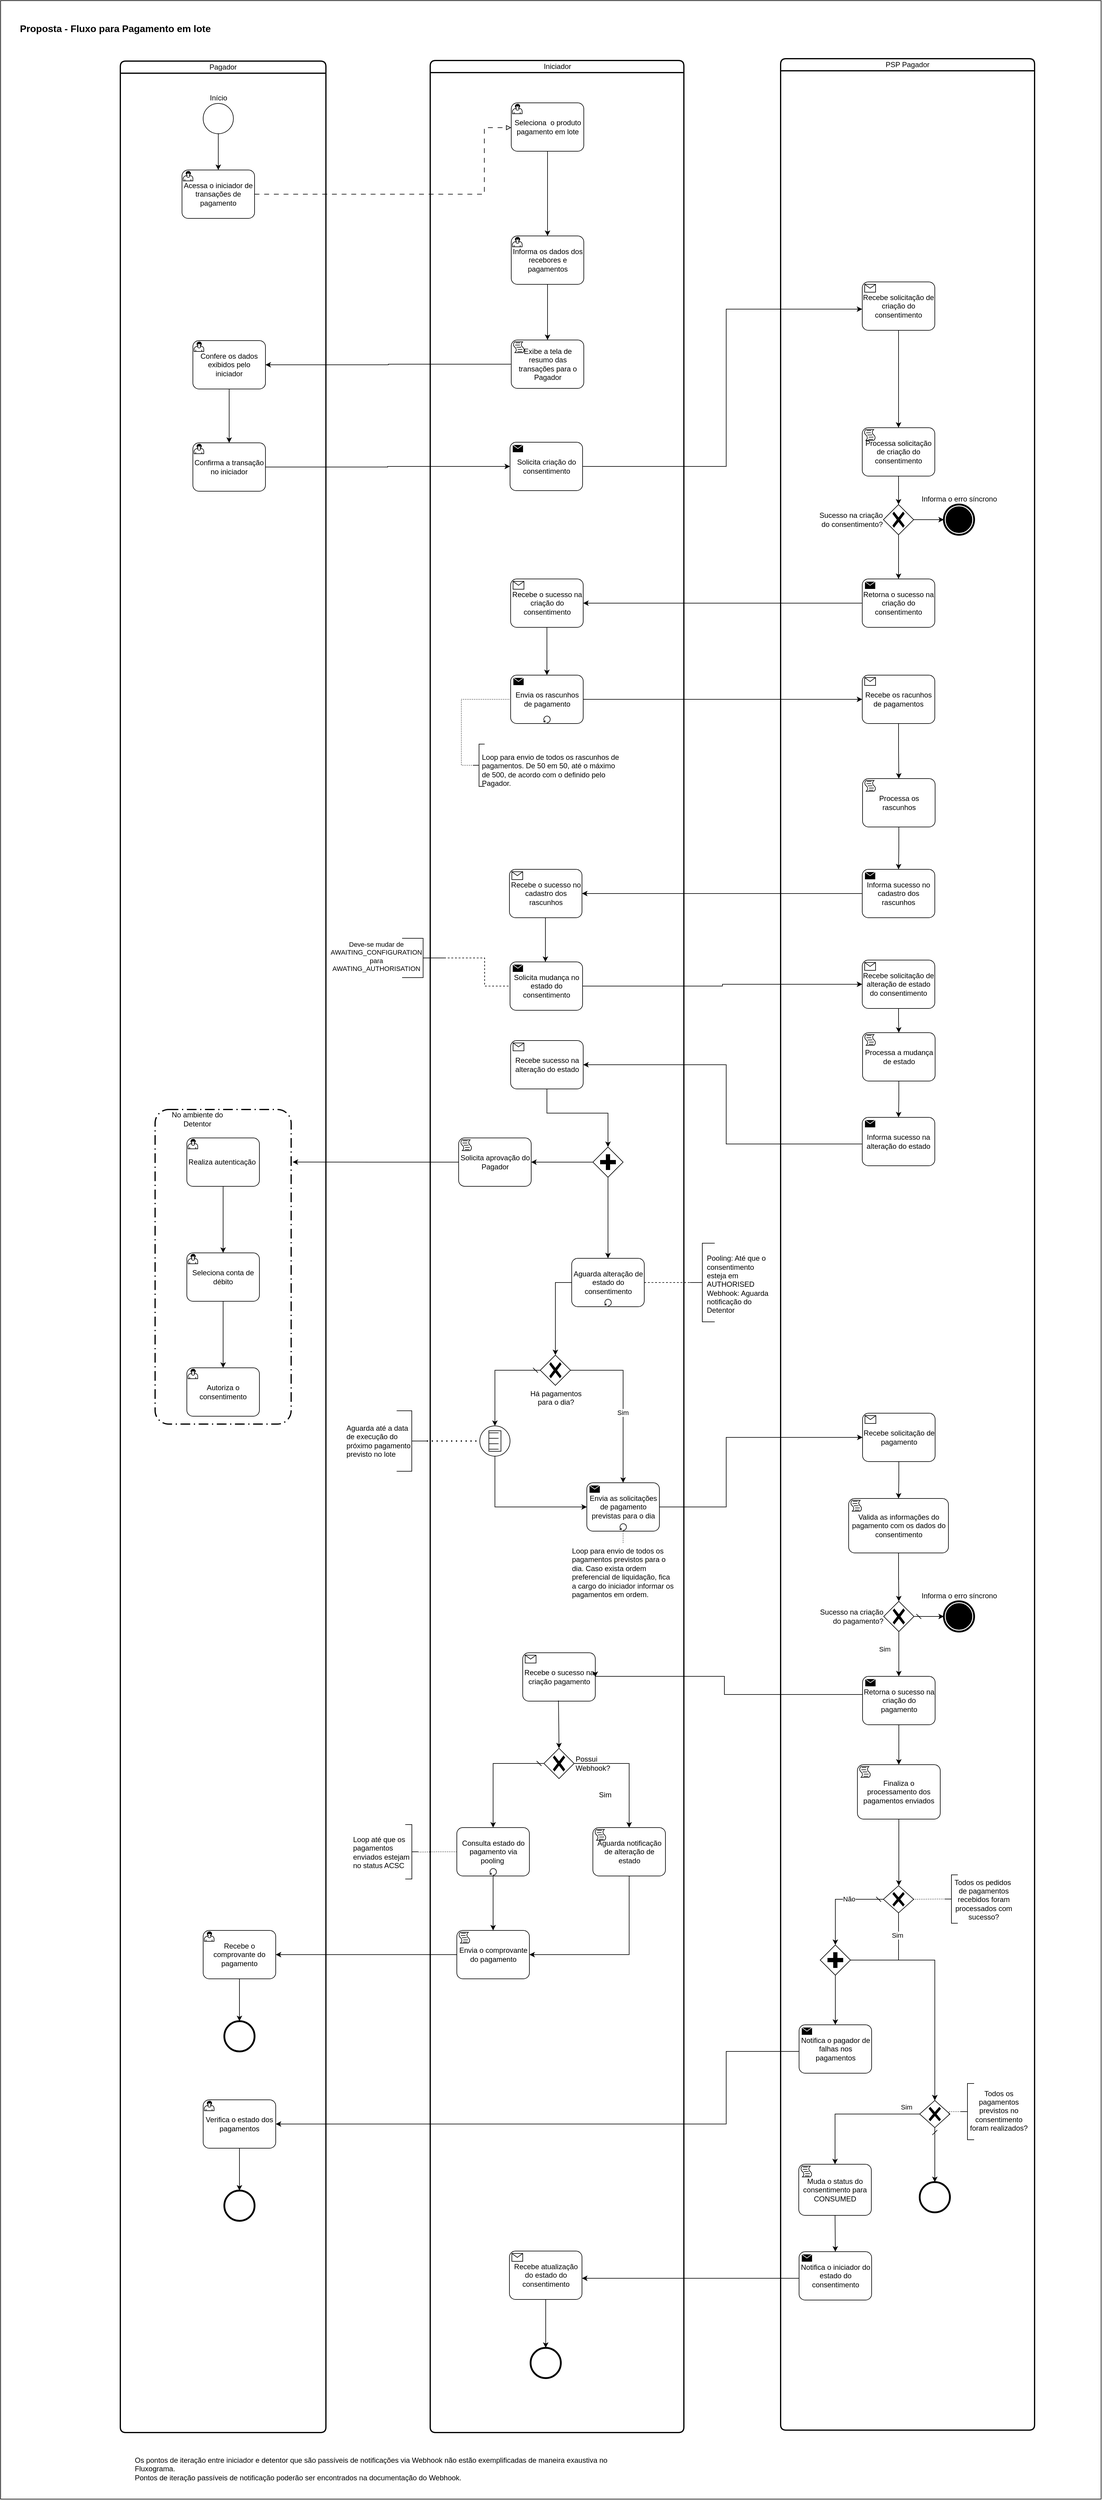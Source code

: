 <mxfile version="24.6.5" type="github">
  <diagram name="Página-1" id="KaL2LrW1i0_dixC7cISi">
    <mxGraphModel dx="3127" dy="1893" grid="1" gridSize="10" guides="1" tooltips="1" connect="1" arrows="1" fold="1" page="1" pageScale="1" pageWidth="827" pageHeight="1169" math="0" shadow="0">
      <root>
        <mxCell id="0" />
        <mxCell id="1" parent="0" />
        <mxCell id="ifjnTFT7KgHq2K2mt3Lb-4" value="" style="verticalLabelPosition=bottom;verticalAlign=top;html=1;shape=mxgraph.basic.rect;fillColor2=none;strokeWidth=1;size=20;indent=5;" parent="1" vertex="1">
          <mxGeometry x="-500" y="-930" width="1820" height="4130" as="geometry" />
        </mxCell>
        <mxCell id="lIRGwpxtklxmiI4k7qlp-2" value="Iniciador" style="swimlane;html=1;startSize=20;fontStyle=0;collapsible=0;horizontal=1;swimlaneLine=1;strokeWidth=2;swimlaneFillColor=#ffffff;whiteSpace=wrap;rounded=1;" parent="1" vertex="1">
          <mxGeometry x="210.5" y="-831" width="419.5" height="3921" as="geometry" />
        </mxCell>
        <mxCell id="lIRGwpxtklxmiI4k7qlp-8" value="Seleciona&amp;nbsp; o produto pagamento em lote" style="points=[[0.25,0,0],[0.5,0,0],[0.75,0,0],[1,0.25,0],[1,0.5,0],[1,0.75,0],[0.75,1,0],[0.5,1,0],[0.25,1,0],[0,0.75,0],[0,0.5,0],[0,0.25,0]];shape=mxgraph.bpmn.task;whiteSpace=wrap;rectStyle=rounded;size=10;html=1;container=1;expand=0;collapsible=0;taskMarker=user;" parent="lIRGwpxtklxmiI4k7qlp-2" vertex="1">
          <mxGeometry x="134" y="70" width="120" height="80" as="geometry" />
        </mxCell>
        <mxCell id="lIRGwpxtklxmiI4k7qlp-10" style="edgeStyle=orthogonalEdgeStyle;rounded=0;orthogonalLoop=1;jettySize=auto;html=1;entryX=0.5;entryY=0;entryDx=0;entryDy=0;entryPerimeter=0;" parent="lIRGwpxtklxmiI4k7qlp-2" source="lIRGwpxtklxmiI4k7qlp-8" target="lIRGwpxtklxmiI4k7qlp-26" edge="1">
          <mxGeometry relative="1" as="geometry">
            <mxPoint x="194" y="200" as="targetPoint" />
          </mxGeometry>
        </mxCell>
        <mxCell id="lIRGwpxtklxmiI4k7qlp-24" value="Recebe o sucesso na criação do consentimento" style="points=[[0.25,0,0],[0.5,0,0],[0.75,0,0],[1,0.25,0],[1,0.5,0],[1,0.75,0],[0.75,1,0],[0.5,1,0],[0.25,1,0],[0,0.75,0],[0,0.5,0],[0,0.25,0]];shape=mxgraph.bpmn.task;whiteSpace=wrap;rectStyle=rounded;size=10;html=1;container=1;expand=0;collapsible=0;taskMarker=receive;" parent="lIRGwpxtklxmiI4k7qlp-2" vertex="1">
          <mxGeometry x="133" y="857" width="120" height="80" as="geometry" />
        </mxCell>
        <mxCell id="lIRGwpxtklxmiI4k7qlp-26" value="Informa os dados dos recebores e pagamentos" style="points=[[0.25,0,0],[0.5,0,0],[0.75,0,0],[1,0.25,0],[1,0.5,0],[1,0.75,0],[0.75,1,0],[0.5,1,0],[0.25,1,0],[0,0.75,0],[0,0.5,0],[0,0.25,0]];shape=mxgraph.bpmn.task;whiteSpace=wrap;rectStyle=rounded;size=10;html=1;container=1;expand=0;collapsible=0;taskMarker=user;" parent="lIRGwpxtklxmiI4k7qlp-2" vertex="1">
          <mxGeometry x="134" y="290" width="120" height="80" as="geometry" />
        </mxCell>
        <mxCell id="lIRGwpxtklxmiI4k7qlp-27" style="edgeStyle=orthogonalEdgeStyle;rounded=0;orthogonalLoop=1;jettySize=auto;html=1;entryX=0.5;entryY=0;entryDx=0;entryDy=0;entryPerimeter=0;" parent="lIRGwpxtklxmiI4k7qlp-2" source="lIRGwpxtklxmiI4k7qlp-26" target="lIRGwpxtklxmiI4k7qlp-39" edge="1">
          <mxGeometry relative="1" as="geometry">
            <mxPoint x="195" y="450" as="targetPoint" />
          </mxGeometry>
        </mxCell>
        <mxCell id="lIRGwpxtklxmiI4k7qlp-39" value="Exibe a tela de resumo das transações para o Pagador" style="points=[[0.25,0,0],[0.5,0,0],[0.75,0,0],[1,0.25,0],[1,0.5,0],[1,0.75,0],[0.75,1,0],[0.5,1,0],[0.25,1,0],[0,0.75,0],[0,0.5,0],[0,0.25,0]];shape=mxgraph.bpmn.task;whiteSpace=wrap;rectStyle=rounded;size=10;html=1;container=1;expand=0;collapsible=0;taskMarker=script;" parent="lIRGwpxtklxmiI4k7qlp-2" vertex="1">
          <mxGeometry x="134" y="462" width="120" height="80" as="geometry" />
        </mxCell>
        <mxCell id="lIRGwpxtklxmiI4k7qlp-48" value="Solicita criação do consentimento" style="points=[[0.25,0,0],[0.5,0,0],[0.75,0,0],[1,0.25,0],[1,0.5,0],[1,0.75,0],[0.75,1,0],[0.5,1,0],[0.25,1,0],[0,0.75,0],[0,0.5,0],[0,0.25,0]];shape=mxgraph.bpmn.task;whiteSpace=wrap;rectStyle=rounded;size=10;html=1;container=1;expand=0;collapsible=0;taskMarker=send;" parent="lIRGwpxtklxmiI4k7qlp-2" vertex="1">
          <mxGeometry x="132" y="631" width="120" height="80" as="geometry" />
        </mxCell>
        <mxCell id="lIRGwpxtklxmiI4k7qlp-59" value="Aguarda alteração de estado do consentimento" style="points=[[0.25,0,0],[0.5,0,0],[0.75,0,0],[1,0.25,0],[1,0.5,0],[1,0.75,0],[0.75,1,0],[0.5,1,0],[0.25,1,0],[0,0.75,0],[0,0.5,0],[0,0.25,0]];shape=mxgraph.bpmn.task;whiteSpace=wrap;rectStyle=rounded;size=10;html=1;container=1;expand=0;collapsible=0;taskMarker=abstract;isLoopStandard=1;" parent="lIRGwpxtklxmiI4k7qlp-2" vertex="1">
          <mxGeometry x="234" y="1980" width="120" height="80" as="geometry" />
        </mxCell>
        <mxCell id="YQiRY6SZubpiqPFhKYMa-39" style="edgeStyle=orthogonalEdgeStyle;rounded=0;orthogonalLoop=1;jettySize=auto;html=1;entryX=0.5;entryY=0;entryDx=0;entryDy=0;endArrow=none;endFill=0;dashed=1;dashPattern=1 2;" parent="lIRGwpxtklxmiI4k7qlp-2" source="lIRGwpxtklxmiI4k7qlp-65" target="a4BlbPkpiTqO5UuftQ6E-56" edge="1">
          <mxGeometry relative="1" as="geometry" />
        </mxCell>
        <mxCell id="lIRGwpxtklxmiI4k7qlp-65" value="Envia as solicitações de pagamento previstas para o dia" style="points=[[0.25,0,0],[0.5,0,0],[0.75,0,0],[1,0.25,0],[1,0.5,0],[1,0.75,0],[0.75,1,0],[0.5,1,0],[0.25,1,0],[0,0.75,0],[0,0.5,0],[0,0.25,0]];shape=mxgraph.bpmn.task;whiteSpace=wrap;rectStyle=rounded;size=10;html=1;container=1;expand=0;collapsible=0;taskMarker=send;isLoopStandard=1;" parent="lIRGwpxtklxmiI4k7qlp-2" vertex="1">
          <mxGeometry x="259" y="2351" width="120" height="80" as="geometry" />
        </mxCell>
        <mxCell id="lIRGwpxtklxmiI4k7qlp-83" value="Recebe o sucesso na criação pagamento" style="points=[[0.25,0,0],[0.5,0,0],[0.75,0,0],[1,0.25,0],[1,0.5,0],[1,0.75,0],[0.75,1,0],[0.5,1,0],[0.25,1,0],[0,0.75,0],[0,0.5,0],[0,0.25,0]];shape=mxgraph.bpmn.task;whiteSpace=wrap;rectStyle=rounded;size=10;html=1;container=1;expand=0;collapsible=0;taskMarker=receive;" parent="lIRGwpxtklxmiI4k7qlp-2" vertex="1">
          <mxGeometry x="153" y="2632" width="120" height="80" as="geometry" />
        </mxCell>
        <mxCell id="lIRGwpxtklxmiI4k7qlp-119" style="edgeStyle=orthogonalEdgeStyle;rounded=0;orthogonalLoop=1;jettySize=auto;html=1;" parent="lIRGwpxtklxmiI4k7qlp-2" source="lIRGwpxtklxmiI4k7qlp-115" target="lIRGwpxtklxmiI4k7qlp-118" edge="1">
          <mxGeometry relative="1" as="geometry" />
        </mxCell>
        <mxCell id="lIRGwpxtklxmiI4k7qlp-115" value="Recebe atualização do estado do consentimento" style="points=[[0.25,0,0],[0.5,0,0],[0.75,0,0],[1,0.25,0],[1,0.5,0],[1,0.75,0],[0.75,1,0],[0.5,1,0],[0.25,1,0],[0,0.75,0],[0,0.5,0],[0,0.25,0]];shape=mxgraph.bpmn.task;whiteSpace=wrap;rectStyle=rounded;size=10;html=1;container=1;expand=0;collapsible=0;taskMarker=receive;" parent="lIRGwpxtklxmiI4k7qlp-2" vertex="1">
          <mxGeometry x="131" y="3621" width="120" height="80" as="geometry" />
        </mxCell>
        <mxCell id="lIRGwpxtklxmiI4k7qlp-118" value="" style="points=[[0.145,0.145,0],[0.5,0,0],[0.855,0.145,0],[1,0.5,0],[0.855,0.855,0],[0.5,1,0],[0.145,0.855,0],[0,0.5,0]];shape=mxgraph.bpmn.event;html=1;verticalLabelPosition=bottom;labelBackgroundColor=#ffffff;verticalAlign=top;align=center;perimeter=ellipsePerimeter;outlineConnect=0;aspect=fixed;outline=end;symbol=terminate2;" parent="lIRGwpxtklxmiI4k7qlp-2" vertex="1">
          <mxGeometry x="166" y="3781" width="50" height="50" as="geometry" />
        </mxCell>
        <mxCell id="ujyuRZ4Cdycu08kkKVto-6" value="Há pagamentos&lt;br&gt;para&amp;nbsp;o dia?" style="points=[[0.25,0.25,0],[0.5,0,0],[0.75,0.25,0],[1,0.5,0],[0.75,0.75,0],[0.5,1,0],[0.25,0.75,0],[0,0.5,0]];shape=mxgraph.bpmn.gateway2;html=1;verticalLabelPosition=bottom;labelBackgroundColor=#ffffff;verticalAlign=top;align=center;perimeter=rhombusPerimeter;outlineConnect=0;outline=none;symbol=none;gwType=exclusive;labelPosition=center;" parent="lIRGwpxtklxmiI4k7qlp-2" vertex="1">
          <mxGeometry x="182" y="2140" width="50" height="50" as="geometry" />
        </mxCell>
        <mxCell id="a4BlbPkpiTqO5UuftQ6E-5" style="edgeStyle=orthogonalEdgeStyle;rounded=0;orthogonalLoop=1;jettySize=auto;html=1;entryX=0.5;entryY=0;entryDx=0;entryDy=0;entryPerimeter=0;" parent="lIRGwpxtklxmiI4k7qlp-2" source="ujyuRZ4Cdycu08kkKVto-6" target="lIRGwpxtklxmiI4k7qlp-65" edge="1">
          <mxGeometry relative="1" as="geometry" />
        </mxCell>
        <mxCell id="YQiRY6SZubpiqPFhKYMa-4" value="Sim" style="edgeLabel;html=1;align=center;verticalAlign=middle;resizable=0;points=[];" parent="a4BlbPkpiTqO5UuftQ6E-5" vertex="1" connectable="0">
          <mxGeometry x="0.149" y="-1" relative="1" as="geometry">
            <mxPoint as="offset" />
          </mxGeometry>
        </mxCell>
        <mxCell id="a4BlbPkpiTqO5UuftQ6E-7" style="edgeStyle=orthogonalEdgeStyle;rounded=0;orthogonalLoop=1;jettySize=auto;html=1;entryX=0.5;entryY=0;entryDx=0;entryDy=0;entryPerimeter=0;" parent="lIRGwpxtklxmiI4k7qlp-2" source="lIRGwpxtklxmiI4k7qlp-59" target="ujyuRZ4Cdycu08kkKVto-6" edge="1">
          <mxGeometry relative="1" as="geometry" />
        </mxCell>
        <mxCell id="a4BlbPkpiTqO5UuftQ6E-11" value="Envia os rascunhos de pagamento" style="points=[[0.25,0,0],[0.5,0,0],[0.75,0,0],[1,0.25,0],[1,0.5,0],[1,0.75,0],[0.75,1,0],[0.5,1,0],[0.25,1,0],[0,0.75,0],[0,0.5,0],[0,0.25,0]];shape=mxgraph.bpmn.task;whiteSpace=wrap;rectStyle=rounded;size=10;html=1;container=1;expand=0;collapsible=0;taskMarker=send;isLoopStandard=1;" parent="lIRGwpxtklxmiI4k7qlp-2" vertex="1">
          <mxGeometry x="133" y="1016" width="120" height="80" as="geometry" />
        </mxCell>
        <mxCell id="a4BlbPkpiTqO5UuftQ6E-12" style="edgeStyle=orthogonalEdgeStyle;rounded=0;orthogonalLoop=1;jettySize=auto;html=1;entryX=0.5;entryY=0;entryDx=0;entryDy=0;entryPerimeter=0;" parent="lIRGwpxtklxmiI4k7qlp-2" source="lIRGwpxtklxmiI4k7qlp-24" target="a4BlbPkpiTqO5UuftQ6E-11" edge="1">
          <mxGeometry relative="1" as="geometry" />
        </mxCell>
        <mxCell id="a4BlbPkpiTqO5UuftQ6E-23" value="Recebe o sucesso no cadastro dos rascunhos" style="points=[[0.25,0,0],[0.5,0,0],[0.75,0,0],[1,0.25,0],[1,0.5,0],[1,0.75,0],[0.75,1,0],[0.5,1,0],[0.25,1,0],[0,0.75,0],[0,0.5,0],[0,0.25,0]];shape=mxgraph.bpmn.task;whiteSpace=wrap;rectStyle=rounded;size=10;html=1;container=1;expand=0;collapsible=0;taskMarker=receive;" parent="lIRGwpxtklxmiI4k7qlp-2" vertex="1">
          <mxGeometry x="131" y="1337" width="120" height="80" as="geometry" />
        </mxCell>
        <mxCell id="a4BlbPkpiTqO5UuftQ6E-32" style="edgeStyle=orthogonalEdgeStyle;rounded=0;orthogonalLoop=1;jettySize=auto;html=1;entryX=0.5;entryY=0;entryDx=0;entryDy=0;entryPerimeter=0;" parent="lIRGwpxtklxmiI4k7qlp-2" source="a4BlbPkpiTqO5UuftQ6E-23" edge="1">
          <mxGeometry relative="1" as="geometry">
            <mxPoint x="190.5" y="1490" as="targetPoint" />
          </mxGeometry>
        </mxCell>
        <mxCell id="a4BlbPkpiTqO5UuftQ6E-36" style="edgeStyle=orthogonalEdgeStyle;rounded=0;orthogonalLoop=1;jettySize=auto;html=1;entryX=0;entryY=0.5;entryDx=0;entryDy=0;entryPerimeter=0;dashed=1;endArrow=none;endFill=0;" parent="lIRGwpxtklxmiI4k7qlp-2" source="a4BlbPkpiTqO5UuftQ6E-35" edge="1">
          <mxGeometry relative="1" as="geometry">
            <mxPoint x="130.5" y="1530" as="targetPoint" />
            <Array as="points">
              <mxPoint x="90" y="1483" />
              <mxPoint x="90" y="1530" />
            </Array>
          </mxGeometry>
        </mxCell>
        <mxCell id="a4BlbPkpiTqO5UuftQ6E-37" value="Solicita mudança no estado do consentimento" style="points=[[0.25,0,0],[0.5,0,0],[0.75,0,0],[1,0.25,0],[1,0.5,0],[1,0.75,0],[0.75,1,0],[0.5,1,0],[0.25,1,0],[0,0.75,0],[0,0.5,0],[0,0.25,0]];shape=mxgraph.bpmn.task;whiteSpace=wrap;rectStyle=rounded;size=10;html=1;container=1;expand=0;collapsible=0;taskMarker=send;" parent="lIRGwpxtklxmiI4k7qlp-2" vertex="1">
          <mxGeometry x="132" y="1490" width="120" height="80" as="geometry" />
        </mxCell>
        <mxCell id="a4BlbPkpiTqO5UuftQ6E-44" value="Recebe sucesso na alteração do estado" style="points=[[0.25,0,0],[0.5,0,0],[0.75,0,0],[1,0.25,0],[1,0.5,0],[1,0.75,0],[0.75,1,0],[0.5,1,0],[0.25,1,0],[0,0.75,0],[0,0.5,0],[0,0.25,0]];shape=mxgraph.bpmn.task;whiteSpace=wrap;rectStyle=rounded;size=10;html=1;container=1;expand=0;collapsible=0;taskMarker=receive;" parent="lIRGwpxtklxmiI4k7qlp-2" vertex="1">
          <mxGeometry x="133" y="1620" width="120" height="80" as="geometry" />
        </mxCell>
        <mxCell id="a4BlbPkpiTqO5UuftQ6E-50" style="edgeStyle=orthogonalEdgeStyle;rounded=0;orthogonalLoop=1;jettySize=auto;html=1;" parent="lIRGwpxtklxmiI4k7qlp-2" source="a4BlbPkpiTqO5UuftQ6E-46" target="a4BlbPkpiTqO5UuftQ6E-49" edge="1">
          <mxGeometry relative="1" as="geometry" />
        </mxCell>
        <mxCell id="a4BlbPkpiTqO5UuftQ6E-46" value="" style="points=[[0.25,0.25,0],[0.5,0,0],[0.75,0.25,0],[1,0.5,0],[0.75,0.75,0],[0.5,1,0],[0.25,0.75,0],[0,0.5,0]];shape=mxgraph.bpmn.gateway2;html=1;verticalLabelPosition=bottom;labelBackgroundColor=#ffffff;verticalAlign=top;align=center;perimeter=rhombusPerimeter;outlineConnect=0;outline=none;symbol=none;gwType=parallel;" parent="lIRGwpxtklxmiI4k7qlp-2" vertex="1">
          <mxGeometry x="269" y="1796" width="50" height="50" as="geometry" />
        </mxCell>
        <mxCell id="a4BlbPkpiTqO5UuftQ6E-47" style="edgeStyle=orthogonalEdgeStyle;rounded=0;orthogonalLoop=1;jettySize=auto;html=1;entryX=0.5;entryY=0;entryDx=0;entryDy=0;entryPerimeter=0;" parent="lIRGwpxtklxmiI4k7qlp-2" source="a4BlbPkpiTqO5UuftQ6E-44" target="a4BlbPkpiTqO5UuftQ6E-46" edge="1">
          <mxGeometry relative="1" as="geometry">
            <Array as="points">
              <mxPoint x="193" y="1740" />
              <mxPoint x="294" y="1740" />
            </Array>
          </mxGeometry>
        </mxCell>
        <mxCell id="a4BlbPkpiTqO5UuftQ6E-49" value="Solicita aprovação do Pagador" style="points=[[0.25,0,0],[0.5,0,0],[0.75,0,0],[1,0.25,0],[1,0.5,0],[1,0.75,0],[0.75,1,0],[0.5,1,0],[0.25,1,0],[0,0.75,0],[0,0.5,0],[0,0.25,0]];shape=mxgraph.bpmn.task;whiteSpace=wrap;rectStyle=rounded;size=10;html=1;container=1;expand=0;collapsible=0;taskMarker=script;" parent="lIRGwpxtklxmiI4k7qlp-2" vertex="1">
          <mxGeometry x="47" y="1781" width="120" height="80" as="geometry" />
        </mxCell>
        <mxCell id="lIRGwpxtklxmiI4k7qlp-90" style="edgeStyle=orthogonalEdgeStyle;rounded=0;orthogonalLoop=1;jettySize=auto;html=1;entryX=0;entryY=0.5;entryDx=0;entryDy=0;entryPerimeter=0;endArrow=none;endFill=0;dashed=1;" parent="lIRGwpxtklxmiI4k7qlp-2" edge="1">
          <mxGeometry relative="1" as="geometry">
            <mxPoint x="252" y="2834" as="sourcePoint" />
          </mxGeometry>
        </mxCell>
        <mxCell id="kl3Dmiq_TUmMfXFTaF4l-30" style="edgeStyle=orthogonalEdgeStyle;rounded=0;orthogonalLoop=1;jettySize=auto;html=1;entryX=0;entryY=0.5;entryDx=0;entryDy=0;entryPerimeter=0;exitX=0;exitY=0.5;exitDx=0;exitDy=0;exitPerimeter=0;endArrow=none;endFill=0;dashed=1;dashPattern=1 2;" parent="lIRGwpxtklxmiI4k7qlp-2" source="kl3Dmiq_TUmMfXFTaF4l-26" target="a4BlbPkpiTqO5UuftQ6E-11" edge="1">
          <mxGeometry relative="1" as="geometry" />
        </mxCell>
        <mxCell id="kl3Dmiq_TUmMfXFTaF4l-34" value="" style="group" parent="lIRGwpxtklxmiI4k7qlp-2" vertex="1" connectable="0">
          <mxGeometry x="71.46" y="1130" width="243.04" height="78" as="geometry" />
        </mxCell>
        <mxCell id="a4BlbPkpiTqO5UuftQ6E-18" value="Loop para envio de todos os rascunhos de pagamentos. De 50 em 50, até o máximo de 500, de acordo com o definido pelo Pagador." style="text;html=1;align=left;verticalAlign=top;whiteSpace=wrap;rounded=0;" parent="kl3Dmiq_TUmMfXFTaF4l-34" vertex="1">
          <mxGeometry x="12.04" y="8" width="231" height="70" as="geometry" />
        </mxCell>
        <mxCell id="kl3Dmiq_TUmMfXFTaF4l-26" value="" style="html=1;shape=mxgraph.flowchart.annotation_2;align=left;labelPosition=right;" parent="kl3Dmiq_TUmMfXFTaF4l-34" vertex="1">
          <mxGeometry width="18.54" height="70" as="geometry" />
        </mxCell>
        <mxCell id="YQiRY6SZubpiqPFhKYMa-11" style="edgeStyle=orthogonalEdgeStyle;rounded=0;orthogonalLoop=1;jettySize=auto;html=1;exitX=0.5;exitY=1;exitDx=0;exitDy=0;exitPerimeter=0;" parent="lIRGwpxtklxmiI4k7qlp-2" source="YQiRY6SZubpiqPFhKYMa-12" target="lIRGwpxtklxmiI4k7qlp-65" edge="1">
          <mxGeometry relative="1" as="geometry">
            <mxPoint x="106.967" y="2321" as="sourcePoint" />
            <Array as="points">
              <mxPoint x="107" y="2391" />
            </Array>
          </mxGeometry>
        </mxCell>
        <mxCell id="YQiRY6SZubpiqPFhKYMa-9" style="edgeStyle=orthogonalEdgeStyle;rounded=0;orthogonalLoop=1;jettySize=auto;html=1;entryX=0.5;entryY=0;entryDx=0;entryDy=0;entryPerimeter=0;startArrow=dash;startFill=0;" parent="lIRGwpxtklxmiI4k7qlp-2" source="ujyuRZ4Cdycu08kkKVto-6" target="YQiRY6SZubpiqPFhKYMa-12" edge="1">
          <mxGeometry relative="1" as="geometry">
            <mxPoint x="107" y="2241" as="targetPoint" />
            <Array as="points">
              <mxPoint x="107" y="2165" />
              <mxPoint x="107" y="2248" />
            </Array>
          </mxGeometry>
        </mxCell>
        <mxCell id="YQiRY6SZubpiqPFhKYMa-10" style="edgeStyle=orthogonalEdgeStyle;rounded=0;orthogonalLoop=1;jettySize=auto;html=1;entryX=0.5;entryY=0;entryDx=0;entryDy=0;entryPerimeter=0;" parent="lIRGwpxtklxmiI4k7qlp-2" source="a4BlbPkpiTqO5UuftQ6E-46" target="lIRGwpxtklxmiI4k7qlp-59" edge="1">
          <mxGeometry relative="1" as="geometry" />
        </mxCell>
        <mxCell id="YQiRY6SZubpiqPFhKYMa-12" value="" style="points=[[0.145,0.145,0],[0.5,0,0],[0.855,0.145,0],[1,0.5,0],[0.855,0.855,0],[0.5,1,0],[0.145,0.855,0],[0,0.5,0]];shape=mxgraph.bpmn.event;html=1;verticalLabelPosition=bottom;labelBackgroundColor=#ffffff;verticalAlign=top;align=center;perimeter=ellipsePerimeter;outlineConnect=0;aspect=fixed;outline=standard;symbol=conditional;" parent="lIRGwpxtklxmiI4k7qlp-2" vertex="1">
          <mxGeometry x="82" y="2257" width="50" height="50" as="geometry" />
        </mxCell>
        <mxCell id="a4BlbPkpiTqO5UuftQ6E-56" value="Loop para envio de todos os pagamentos previstos para o dia. Caso exista ordem preferencial de liquidação, fica a cargo do iniciador informar os pagamentos em ordem." style="text;html=1;align=left;verticalAlign=top;whiteSpace=wrap;rounded=0;" parent="lIRGwpxtklxmiI4k7qlp-2" vertex="1">
          <mxGeometry x="232" y="2450" width="173.54" height="135" as="geometry" />
        </mxCell>
        <mxCell id="hj-Veea-2y6k5cavyvsn-4" value="Envia o comprovante do pagamento" style="points=[[0.25,0,0],[0.5,0,0],[0.75,0,0],[1,0.25,0],[1,0.5,0],[1,0.75,0],[0.75,1,0],[0.5,1,0],[0.25,1,0],[0,0.75,0],[0,0.5,0],[0,0.25,0]];shape=mxgraph.bpmn.task;whiteSpace=wrap;rectStyle=rounded;size=10;html=1;container=1;expand=0;collapsible=0;taskMarker=script;" parent="lIRGwpxtklxmiI4k7qlp-2" vertex="1">
          <mxGeometry x="44" y="3091" width="120" height="80" as="geometry" />
        </mxCell>
        <mxCell id="hj-Veea-2y6k5cavyvsn-18" value="Possui &lt;br&gt;Webhook?" style="points=[[0.25,0.25,0],[0.5,0,0],[0.75,0.25,0],[1,0.5,0],[0.75,0.75,0],[0.5,1,0],[0.25,0.75,0],[0,0.5,0]];shape=mxgraph.bpmn.gateway2;html=1;verticalLabelPosition=middle;labelBackgroundColor=#ffffff;verticalAlign=middle;align=left;perimeter=rhombusPerimeter;outlineConnect=0;outline=none;symbol=none;gwType=exclusive;labelPosition=right;" parent="lIRGwpxtklxmiI4k7qlp-2" vertex="1">
          <mxGeometry x="188" y="2790" width="50" height="50" as="geometry" />
        </mxCell>
        <mxCell id="hj-Veea-2y6k5cavyvsn-20" value="Aguarda notificação de alteração de estado" style="points=[[0.25,0,0],[0.5,0,0],[0.75,0,0],[1,0.25,0],[1,0.5,0],[1,0.75,0],[0.75,1,0],[0.5,1,0],[0.25,1,0],[0,0.75,0],[0,0.5,0],[0,0.25,0]];shape=mxgraph.bpmn.task;whiteSpace=wrap;rectStyle=rounded;size=10;html=1;container=1;expand=0;collapsible=0;taskMarker=script;" parent="lIRGwpxtklxmiI4k7qlp-2" vertex="1">
          <mxGeometry x="269" y="2921" width="120" height="80" as="geometry" />
        </mxCell>
        <mxCell id="hj-Veea-2y6k5cavyvsn-21" style="edgeStyle=orthogonalEdgeStyle;rounded=0;orthogonalLoop=1;jettySize=auto;html=1;entryX=0.5;entryY=0;entryDx=0;entryDy=0;entryPerimeter=0;" parent="lIRGwpxtklxmiI4k7qlp-2" source="hj-Veea-2y6k5cavyvsn-18" target="hj-Veea-2y6k5cavyvsn-20" edge="1">
          <mxGeometry relative="1" as="geometry" />
        </mxCell>
        <mxCell id="hj-Veea-2y6k5cavyvsn-14" value="Consulta estado do pagamento via pooling&amp;nbsp;" style="points=[[0.25,0,0],[0.5,0,0],[0.75,0,0],[1,0.25,0],[1,0.5,0],[1,0.75,0],[0.75,1,0],[0.5,1,0],[0.25,1,0],[0,0.75,0],[0,0.5,0],[0,0.25,0]];shape=mxgraph.bpmn.task;whiteSpace=wrap;rectStyle=rounded;size=10;html=1;container=1;expand=0;collapsible=0;taskMarker=abstract;isLoopStandard=1;" parent="lIRGwpxtklxmiI4k7qlp-2" vertex="1">
          <mxGeometry x="44" y="2921" width="120" height="80" as="geometry" />
        </mxCell>
        <mxCell id="hj-Veea-2y6k5cavyvsn-22" value="" style="edgeStyle=orthogonalEdgeStyle;rounded=0;orthogonalLoop=1;jettySize=auto;html=1;entryX=0.5;entryY=0;entryDx=0;entryDy=0;entryPerimeter=0;startArrow=dash;startFill=0;" parent="lIRGwpxtklxmiI4k7qlp-2" source="hj-Veea-2y6k5cavyvsn-18" target="hj-Veea-2y6k5cavyvsn-14" edge="1">
          <mxGeometry relative="1" as="geometry" />
        </mxCell>
        <mxCell id="hj-Veea-2y6k5cavyvsn-27" value="Sim" style="text;html=1;align=center;verticalAlign=middle;whiteSpace=wrap;rounded=0;" parent="lIRGwpxtklxmiI4k7qlp-2" vertex="1">
          <mxGeometry x="259" y="2852" width="60" height="30" as="geometry" />
        </mxCell>
        <mxCell id="hj-Veea-2y6k5cavyvsn-32" style="edgeStyle=orthogonalEdgeStyle;rounded=0;orthogonalLoop=1;jettySize=auto;html=1;entryX=1;entryY=0.5;entryDx=0;entryDy=0;entryPerimeter=0;" parent="lIRGwpxtklxmiI4k7qlp-2" source="hj-Veea-2y6k5cavyvsn-20" target="hj-Veea-2y6k5cavyvsn-4" edge="1">
          <mxGeometry relative="1" as="geometry">
            <Array as="points">
              <mxPoint x="329" y="3131" />
            </Array>
          </mxGeometry>
        </mxCell>
        <mxCell id="hj-Veea-2y6k5cavyvsn-33" style="edgeStyle=orthogonalEdgeStyle;rounded=0;orthogonalLoop=1;jettySize=auto;html=1;entryX=0.5;entryY=0;entryDx=0;entryDy=0;entryPerimeter=0;" parent="lIRGwpxtklxmiI4k7qlp-2" source="hj-Veea-2y6k5cavyvsn-14" target="hj-Veea-2y6k5cavyvsn-4" edge="1">
          <mxGeometry relative="1" as="geometry" />
        </mxCell>
        <mxCell id="hj-Veea-2y6k5cavyvsn-34" style="edgeStyle=orthogonalEdgeStyle;rounded=0;orthogonalLoop=1;jettySize=auto;html=1;entryX=0.5;entryY=0;entryDx=0;entryDy=0;entryPerimeter=0;" parent="lIRGwpxtklxmiI4k7qlp-2" target="hj-Veea-2y6k5cavyvsn-18" edge="1">
          <mxGeometry relative="1" as="geometry">
            <mxPoint x="212.056" y="2711" as="sourcePoint" />
          </mxGeometry>
        </mxCell>
        <mxCell id="hj-Veea-2y6k5cavyvsn-35" style="edgeStyle=orthogonalEdgeStyle;rounded=0;orthogonalLoop=1;jettySize=auto;html=1;entryX=1;entryY=0.5;entryDx=0;entryDy=0;startArrow=none;startFill=0;endArrow=none;endFill=0;dashed=1;dashPattern=1 2;" parent="lIRGwpxtklxmiI4k7qlp-2" source="hj-Veea-2y6k5cavyvsn-14" target="hj-Veea-2y6k5cavyvsn-16" edge="1">
          <mxGeometry relative="1" as="geometry" />
        </mxCell>
        <mxCell id="hj-Veea-2y6k5cavyvsn-16" value="Loop até que os pagamentos enviados estejam no status ACSC" style="text;html=1;strokeColor=none;fillColor=none;align=left;verticalAlign=middle;whiteSpace=wrap;rounded=0;" parent="lIRGwpxtklxmiI4k7qlp-2" vertex="1">
          <mxGeometry x="-129.5" y="2886.5" width="110" height="150" as="geometry" />
        </mxCell>
        <mxCell id="lIRGwpxtklxmiI4k7qlp-3" value="PSP Pagador" style="swimlane;html=1;startSize=20;fontStyle=0;collapsible=0;horizontal=1;swimlaneLine=1;strokeWidth=2;swimlaneFillColor=#ffffff;whiteSpace=wrap;rounded=1;glass=0;" parent="1" vertex="1">
          <mxGeometry x="790" y="-834" width="420" height="3920" as="geometry" />
        </mxCell>
        <mxCell id="lIRGwpxtklxmiI4k7qlp-14" style="edgeStyle=orthogonalEdgeStyle;rounded=0;orthogonalLoop=1;jettySize=auto;html=1;" parent="lIRGwpxtklxmiI4k7qlp-3" source="lIRGwpxtklxmiI4k7qlp-15" target="lIRGwpxtklxmiI4k7qlp-16" edge="1">
          <mxGeometry relative="1" as="geometry" />
        </mxCell>
        <mxCell id="lIRGwpxtklxmiI4k7qlp-15" value="Recebe solicitação de criação do consentimento" style="points=[[0.25,0,0],[0.5,0,0],[0.75,0,0],[1,0.25,0],[1,0.5,0],[1,0.75,0],[0.75,1,0],[0.5,1,0],[0.25,1,0],[0,0.75,0],[0,0.5,0],[0,0.25,0]];shape=mxgraph.bpmn.task;whiteSpace=wrap;rectStyle=rounded;size=10;html=1;container=1;expand=0;collapsible=0;taskMarker=receive;" parent="lIRGwpxtklxmiI4k7qlp-3" vertex="1">
          <mxGeometry x="135" y="369" width="120" height="80" as="geometry" />
        </mxCell>
        <mxCell id="lIRGwpxtklxmiI4k7qlp-16" value="Processa solicitação de criação do consentimento" style="points=[[0.25,0,0],[0.5,0,0],[0.75,0,0],[1,0.25,0],[1,0.5,0],[1,0.75,0],[0.75,1,0],[0.5,1,0],[0.25,1,0],[0,0.75,0],[0,0.5,0],[0,0.25,0]];shape=mxgraph.bpmn.task;whiteSpace=wrap;rectStyle=rounded;size=10;html=1;container=1;expand=0;collapsible=0;taskMarker=script;" parent="lIRGwpxtklxmiI4k7qlp-3" vertex="1">
          <mxGeometry x="135" y="610" width="120" height="80" as="geometry" />
        </mxCell>
        <mxCell id="a4BlbPkpiTqO5UuftQ6E-10" style="edgeStyle=orthogonalEdgeStyle;rounded=0;orthogonalLoop=1;jettySize=auto;html=1;" parent="lIRGwpxtklxmiI4k7qlp-3" source="lIRGwpxtklxmiI4k7qlp-18" target="lIRGwpxtklxmiI4k7qlp-20" edge="1">
          <mxGeometry relative="1" as="geometry" />
        </mxCell>
        <mxCell id="lIRGwpxtklxmiI4k7qlp-18" value="Sucesso na criação&lt;br&gt;&amp;nbsp;do consentimento?" style="points=[[0.25,0.25,0],[0.5,0,0],[0.75,0.25,0],[1,0.5,0],[0.75,0.75,0],[0.5,1,0],[0.25,0.75,0],[0,0.5,0]];shape=mxgraph.bpmn.gateway2;html=1;verticalLabelPosition=middle;labelBackgroundColor=#ffffff;verticalAlign=middle;align=right;perimeter=rhombusPerimeter;outlineConnect=0;outline=none;symbol=none;gwType=exclusive;labelPosition=left;" parent="lIRGwpxtklxmiI4k7qlp-3" vertex="1">
          <mxGeometry x="170" y="737" width="50" height="50" as="geometry" />
        </mxCell>
        <mxCell id="lIRGwpxtklxmiI4k7qlp-19" style="edgeStyle=orthogonalEdgeStyle;rounded=0;orthogonalLoop=1;jettySize=auto;html=1;entryX=0.5;entryY=0;entryDx=0;entryDy=0;entryPerimeter=0;" parent="lIRGwpxtklxmiI4k7qlp-3" source="lIRGwpxtklxmiI4k7qlp-16" target="lIRGwpxtklxmiI4k7qlp-18" edge="1">
          <mxGeometry relative="1" as="geometry" />
        </mxCell>
        <mxCell id="lIRGwpxtklxmiI4k7qlp-20" value="Informa o erro síncrono" style="points=[[0.145,0.145,0],[0.5,0,0],[0.855,0.145,0],[1,0.5,0],[0.855,0.855,0],[0.5,1,0],[0.145,0.855,0],[0,0.5,0]];shape=mxgraph.bpmn.event;html=1;verticalLabelPosition=top;labelBackgroundColor=#ffffff;verticalAlign=bottom;align=center;perimeter=ellipsePerimeter;outlineConnect=0;aspect=fixed;outline=end;symbol=terminate;labelPosition=center;direction=south;" parent="lIRGwpxtklxmiI4k7qlp-3" vertex="1">
          <mxGeometry x="270" y="737" width="50" height="50" as="geometry" />
        </mxCell>
        <mxCell id="lIRGwpxtklxmiI4k7qlp-21" value="Retorna o sucesso na criação do consentimento" style="points=[[0.25,0,0],[0.5,0,0],[0.75,0,0],[1,0.25,0],[1,0.5,0],[1,0.75,0],[0.75,1,0],[0.5,1,0],[0.25,1,0],[0,0.75,0],[0,0.5,0],[0,0.25,0]];shape=mxgraph.bpmn.task;whiteSpace=wrap;rectStyle=rounded;size=10;html=1;container=1;expand=0;collapsible=0;taskMarker=send;" parent="lIRGwpxtklxmiI4k7qlp-3" vertex="1">
          <mxGeometry x="135" y="860" width="120" height="80" as="geometry" />
        </mxCell>
        <mxCell id="lIRGwpxtklxmiI4k7qlp-22" style="edgeStyle=orthogonalEdgeStyle;rounded=0;orthogonalLoop=1;jettySize=auto;html=1;entryX=0.5;entryY=0;entryDx=0;entryDy=0;entryPerimeter=0;" parent="lIRGwpxtklxmiI4k7qlp-3" source="lIRGwpxtklxmiI4k7qlp-18" target="lIRGwpxtklxmiI4k7qlp-21" edge="1">
          <mxGeometry relative="1" as="geometry" />
        </mxCell>
        <mxCell id="lIRGwpxtklxmiI4k7qlp-80" style="edgeStyle=orthogonalEdgeStyle;rounded=0;orthogonalLoop=1;jettySize=auto;html=1;" parent="lIRGwpxtklxmiI4k7qlp-3" source="lIRGwpxtklxmiI4k7qlp-71" target="lIRGwpxtklxmiI4k7qlp-72" edge="1">
          <mxGeometry relative="1" as="geometry" />
        </mxCell>
        <mxCell id="lIRGwpxtklxmiI4k7qlp-71" value="Recebe solicitação de pagamento" style="points=[[0.25,0,0],[0.5,0,0],[0.75,0,0],[1,0.25,0],[1,0.5,0],[1,0.75,0],[0.75,1,0],[0.5,1,0],[0.25,1,0],[0,0.75,0],[0,0.5,0],[0,0.25,0]];shape=mxgraph.bpmn.task;whiteSpace=wrap;rectStyle=rounded;size=10;html=1;container=1;expand=0;collapsible=0;taskMarker=receive;" parent="lIRGwpxtklxmiI4k7qlp-3" vertex="1">
          <mxGeometry x="135.5" y="2239" width="120" height="80" as="geometry" />
        </mxCell>
        <mxCell id="lIRGwpxtklxmiI4k7qlp-72" value="Valida as informações do pagamento com os dados do consentimento" style="points=[[0.25,0,0],[0.5,0,0],[0.75,0,0],[1,0.25,0],[1,0.5,0],[1,0.75,0],[0.75,1,0],[0.5,1,0],[0.25,1,0],[0,0.75,0],[0,0.5,0],[0,0.25,0]];shape=mxgraph.bpmn.task;whiteSpace=wrap;rectStyle=rounded;size=10;html=1;container=1;expand=0;collapsible=0;taskMarker=script;" parent="lIRGwpxtklxmiI4k7qlp-3" vertex="1">
          <mxGeometry x="112.5" y="2380" width="165" height="90" as="geometry" />
        </mxCell>
        <mxCell id="a4BlbPkpiTqO5UuftQ6E-4" style="edgeStyle=orthogonalEdgeStyle;rounded=0;orthogonalLoop=1;jettySize=auto;html=1;startArrow=dash;startFill=0;" parent="lIRGwpxtklxmiI4k7qlp-3" source="lIRGwpxtklxmiI4k7qlp-74" target="lIRGwpxtklxmiI4k7qlp-76" edge="1">
          <mxGeometry relative="1" as="geometry" />
        </mxCell>
        <mxCell id="lIRGwpxtklxmiI4k7qlp-74" value="Sucesso na criação&lt;br&gt;&amp;nbsp;do pagamento?" style="points=[[0.25,0.25,0],[0.5,0,0],[0.75,0.25,0],[1,0.5,0],[0.75,0.75,0],[0.5,1,0],[0.25,0.75,0],[0,0.5,0]];shape=mxgraph.bpmn.gateway2;html=1;verticalLabelPosition=middle;labelBackgroundColor=#ffffff;verticalAlign=middle;align=right;perimeter=rhombusPerimeter;outlineConnect=0;outline=none;symbol=none;gwType=exclusive;labelPosition=left;" parent="lIRGwpxtklxmiI4k7qlp-3" vertex="1">
          <mxGeometry x="170.5" y="2550" width="50" height="50" as="geometry" />
        </mxCell>
        <mxCell id="lIRGwpxtklxmiI4k7qlp-75" style="edgeStyle=orthogonalEdgeStyle;rounded=0;orthogonalLoop=1;jettySize=auto;html=1;entryX=0.5;entryY=0;entryDx=0;entryDy=0;entryPerimeter=0;" parent="lIRGwpxtklxmiI4k7qlp-3" source="lIRGwpxtklxmiI4k7qlp-72" target="lIRGwpxtklxmiI4k7qlp-74" edge="1">
          <mxGeometry relative="1" as="geometry" />
        </mxCell>
        <mxCell id="lIRGwpxtklxmiI4k7qlp-76" value="Informa o erro síncrono" style="points=[[0.145,0.145,0],[0.5,0,0],[0.855,0.145,0],[1,0.5,0],[0.855,0.855,0],[0.5,1,0],[0.145,0.855,0],[0,0.5,0]];shape=mxgraph.bpmn.event;html=1;verticalLabelPosition=top;labelBackgroundColor=#ffffff;verticalAlign=bottom;align=center;perimeter=ellipsePerimeter;outlineConnect=0;aspect=fixed;outline=end;symbol=terminate;labelPosition=center;" parent="lIRGwpxtklxmiI4k7qlp-3" vertex="1">
          <mxGeometry x="270" y="2550" width="50" height="50" as="geometry" />
        </mxCell>
        <mxCell id="lIRGwpxtklxmiI4k7qlp-99" style="edgeStyle=orthogonalEdgeStyle;rounded=0;orthogonalLoop=1;jettySize=auto;html=1;" parent="lIRGwpxtklxmiI4k7qlp-3" source="lIRGwpxtklxmiI4k7qlp-77" target="lIRGwpxtklxmiI4k7qlp-98" edge="1">
          <mxGeometry relative="1" as="geometry" />
        </mxCell>
        <mxCell id="lIRGwpxtklxmiI4k7qlp-77" value="Retorna o sucesso na criação do pagamento" style="points=[[0.25,0,0],[0.5,0,0],[0.75,0,0],[1,0.25,0],[1,0.5,0],[1,0.75,0],[0.75,1,0],[0.5,1,0],[0.25,1,0],[0,0.75,0],[0,0.5,0],[0,0.25,0]];shape=mxgraph.bpmn.task;whiteSpace=wrap;rectStyle=rounded;size=10;html=1;container=1;expand=0;collapsible=0;taskMarker=send;" parent="lIRGwpxtklxmiI4k7qlp-3" vertex="1">
          <mxGeometry x="135.5" y="2674" width="120" height="80" as="geometry" />
        </mxCell>
        <mxCell id="lIRGwpxtklxmiI4k7qlp-78" style="edgeStyle=orthogonalEdgeStyle;rounded=0;orthogonalLoop=1;jettySize=auto;html=1;entryX=0.5;entryY=0;entryDx=0;entryDy=0;entryPerimeter=0;" parent="lIRGwpxtklxmiI4k7qlp-3" source="lIRGwpxtklxmiI4k7qlp-74" target="lIRGwpxtklxmiI4k7qlp-77" edge="1">
          <mxGeometry relative="1" as="geometry" />
        </mxCell>
        <mxCell id="ujyuRZ4Cdycu08kkKVto-11" value="Sim" style="edgeLabel;html=1;align=center;verticalAlign=middle;resizable=0;points=[];" parent="lIRGwpxtklxmiI4k7qlp-78" vertex="1" connectable="0">
          <mxGeometry x="-0.218" y="5" relative="1" as="geometry">
            <mxPoint x="-29" as="offset" />
          </mxGeometry>
        </mxCell>
        <mxCell id="lIRGwpxtklxmiI4k7qlp-101" style="edgeStyle=orthogonalEdgeStyle;rounded=0;orthogonalLoop=1;jettySize=auto;html=1;" parent="lIRGwpxtklxmiI4k7qlp-3" source="lIRGwpxtklxmiI4k7qlp-98" edge="1">
          <mxGeometry relative="1" as="geometry">
            <mxPoint x="195.5" y="3020" as="targetPoint" />
          </mxGeometry>
        </mxCell>
        <mxCell id="lIRGwpxtklxmiI4k7qlp-98" value="Finaliza o processamento dos pagamentos enviados" style="points=[[0.25,0,0],[0.5,0,0],[0.75,0,0],[1,0.25,0],[1,0.5,0],[1,0.75,0],[0.75,1,0],[0.5,1,0],[0.25,1,0],[0,0.75,0],[0,0.5,0],[0,0.25,0]];shape=mxgraph.bpmn.task;whiteSpace=wrap;rectStyle=rounded;size=10;html=1;container=1;expand=0;collapsible=0;taskMarker=script;" parent="lIRGwpxtklxmiI4k7qlp-3" vertex="1">
          <mxGeometry x="127" y="2820" width="137" height="90" as="geometry" />
        </mxCell>
        <mxCell id="a4BlbPkpiTqO5UuftQ6E-13" value="Recebe os racunhos de pagamentos" style="points=[[0.25,0,0],[0.5,0,0],[0.75,0,0],[1,0.25,0],[1,0.5,0],[1,0.75,0],[0.75,1,0],[0.5,1,0],[0.25,1,0],[0,0.75,0],[0,0.5,0],[0,0.25,0]];shape=mxgraph.bpmn.task;whiteSpace=wrap;rectStyle=rounded;size=10;html=1;container=1;expand=0;collapsible=0;taskMarker=receive;" parent="lIRGwpxtklxmiI4k7qlp-3" vertex="1">
          <mxGeometry x="135" y="1019" width="120" height="80" as="geometry" />
        </mxCell>
        <mxCell id="a4BlbPkpiTqO5UuftQ6E-19" value="Processa os rascunhos" style="points=[[0.25,0,0],[0.5,0,0],[0.75,0,0],[1,0.25,0],[1,0.5,0],[1,0.75,0],[0.75,1,0],[0.5,1,0],[0.25,1,0],[0,0.75,0],[0,0.5,0],[0,0.25,0]];shape=mxgraph.bpmn.task;whiteSpace=wrap;rectStyle=rounded;size=10;html=1;container=1;expand=0;collapsible=0;taskMarker=script;" parent="lIRGwpxtklxmiI4k7qlp-3" vertex="1">
          <mxGeometry x="135.5" y="1190" width="120" height="80" as="geometry" />
        </mxCell>
        <mxCell id="a4BlbPkpiTqO5UuftQ6E-20" style="edgeStyle=orthogonalEdgeStyle;rounded=0;orthogonalLoop=1;jettySize=auto;html=1;entryX=0.5;entryY=0;entryDx=0;entryDy=0;entryPerimeter=0;" parent="lIRGwpxtklxmiI4k7qlp-3" source="a4BlbPkpiTqO5UuftQ6E-13" target="a4BlbPkpiTqO5UuftQ6E-19" edge="1">
          <mxGeometry relative="1" as="geometry" />
        </mxCell>
        <mxCell id="a4BlbPkpiTqO5UuftQ6E-21" value="Informa sucesso no cadastro dos rascunhos" style="points=[[0.25,0,0],[0.5,0,0],[0.75,0,0],[1,0.25,0],[1,0.5,0],[1,0.75,0],[0.75,1,0],[0.5,1,0],[0.25,1,0],[0,0.75,0],[0,0.5,0],[0,0.25,0]];shape=mxgraph.bpmn.task;whiteSpace=wrap;rectStyle=rounded;size=10;html=1;container=1;expand=0;collapsible=0;taskMarker=send;" parent="lIRGwpxtklxmiI4k7qlp-3" vertex="1">
          <mxGeometry x="135" y="1340" width="120" height="80" as="geometry" />
        </mxCell>
        <mxCell id="a4BlbPkpiTqO5UuftQ6E-22" style="edgeStyle=orthogonalEdgeStyle;rounded=0;orthogonalLoop=1;jettySize=auto;html=1;entryX=0.5;entryY=0;entryDx=0;entryDy=0;entryPerimeter=0;" parent="lIRGwpxtklxmiI4k7qlp-3" source="a4BlbPkpiTqO5UuftQ6E-19" target="a4BlbPkpiTqO5UuftQ6E-21" edge="1">
          <mxGeometry relative="1" as="geometry" />
        </mxCell>
        <mxCell id="a4BlbPkpiTqO5UuftQ6E-38" value="Recebe solicitação de alteração de estado do consentimento" style="points=[[0.25,0,0],[0.5,0,0],[0.75,0,0],[1,0.25,0],[1,0.5,0],[1,0.75,0],[0.75,1,0],[0.5,1,0],[0.25,1,0],[0,0.75,0],[0,0.5,0],[0,0.25,0]];shape=mxgraph.bpmn.task;whiteSpace=wrap;rectStyle=rounded;size=10;html=1;container=1;expand=0;collapsible=0;taskMarker=receive;" parent="lIRGwpxtklxmiI4k7qlp-3" vertex="1">
          <mxGeometry x="135" y="1490" width="120" height="80" as="geometry" />
        </mxCell>
        <mxCell id="a4BlbPkpiTqO5UuftQ6E-40" value="Processa a mudança de estado" style="points=[[0.25,0,0],[0.5,0,0],[0.75,0,0],[1,0.25,0],[1,0.5,0],[1,0.75,0],[0.75,1,0],[0.5,1,0],[0.25,1,0],[0,0.75,0],[0,0.5,0],[0,0.25,0]];shape=mxgraph.bpmn.task;whiteSpace=wrap;rectStyle=rounded;size=10;html=1;container=1;expand=0;collapsible=0;taskMarker=script;" parent="lIRGwpxtklxmiI4k7qlp-3" vertex="1">
          <mxGeometry x="135.5" y="1610" width="120" height="80" as="geometry" />
        </mxCell>
        <mxCell id="a4BlbPkpiTqO5UuftQ6E-41" style="edgeStyle=orthogonalEdgeStyle;rounded=0;orthogonalLoop=1;jettySize=auto;html=1;entryX=0.5;entryY=0;entryDx=0;entryDy=0;entryPerimeter=0;" parent="lIRGwpxtklxmiI4k7qlp-3" source="a4BlbPkpiTqO5UuftQ6E-38" target="a4BlbPkpiTqO5UuftQ6E-40" edge="1">
          <mxGeometry relative="1" as="geometry" />
        </mxCell>
        <mxCell id="a4BlbPkpiTqO5UuftQ6E-42" value="Informa sucesso na alteração do estado" style="points=[[0.25,0,0],[0.5,0,0],[0.75,0,0],[1,0.25,0],[1,0.5,0],[1,0.75,0],[0.75,1,0],[0.5,1,0],[0.25,1,0],[0,0.75,0],[0,0.5,0],[0,0.25,0]];shape=mxgraph.bpmn.task;whiteSpace=wrap;rectStyle=rounded;size=10;html=1;container=1;expand=0;collapsible=0;taskMarker=send;" parent="lIRGwpxtklxmiI4k7qlp-3" vertex="1">
          <mxGeometry x="135" y="1750" width="120" height="80" as="geometry" />
        </mxCell>
        <mxCell id="a4BlbPkpiTqO5UuftQ6E-43" style="edgeStyle=orthogonalEdgeStyle;rounded=0;orthogonalLoop=1;jettySize=auto;html=1;entryX=0.5;entryY=0;entryDx=0;entryDy=0;entryPerimeter=0;" parent="lIRGwpxtklxmiI4k7qlp-3" source="a4BlbPkpiTqO5UuftQ6E-40" target="a4BlbPkpiTqO5UuftQ6E-42" edge="1">
          <mxGeometry relative="1" as="geometry" />
        </mxCell>
        <mxCell id="lIRGwpxtklxmiI4k7qlp-105" value="Notifica o pagador de falhas nos pagamentos" style="points=[[0.25,0,0],[0.5,0,0],[0.75,0,0],[1,0.25,0],[1,0.5,0],[1,0.75,0],[0.75,1,0],[0.5,1,0],[0.25,1,0],[0,0.75,0],[0,0.5,0],[0,0.25,0]];shape=mxgraph.bpmn.task;whiteSpace=wrap;rectStyle=rounded;size=10;html=1;container=1;expand=0;collapsible=0;taskMarker=send;" parent="lIRGwpxtklxmiI4k7qlp-3" vertex="1">
          <mxGeometry x="30.5" y="3250" width="120" height="80" as="geometry" />
        </mxCell>
        <mxCell id="lIRGwpxtklxmiI4k7qlp-113" value="Notifica o iniciador do estado do consentimento" style="points=[[0.25,0,0],[0.5,0,0],[0.75,0,0],[1,0.25,0],[1,0.5,0],[1,0.75,0],[0.75,1,0],[0.5,1,0],[0.25,1,0],[0,0.75,0],[0,0.5,0],[0,0.25,0]];shape=mxgraph.bpmn.task;whiteSpace=wrap;rectStyle=rounded;size=10;html=1;container=1;expand=0;collapsible=0;taskMarker=send;" parent="lIRGwpxtklxmiI4k7qlp-3" vertex="1">
          <mxGeometry x="30.5" y="3625" width="120" height="80" as="geometry" />
        </mxCell>
        <mxCell id="ujyuRZ4Cdycu08kkKVto-38" value="" style="edgeStyle=orthogonalEdgeStyle;rounded=0;orthogonalLoop=1;jettySize=auto;html=1;startArrow=dash;startFill=0;entryX=0.5;entryY=0;entryDx=0;entryDy=0;entryPerimeter=0;" parent="lIRGwpxtklxmiI4k7qlp-3" source="ujyuRZ4Cdycu08kkKVto-18" target="ujyuRZ4Cdycu08kkKVto-45" edge="1">
          <mxGeometry relative="1" as="geometry">
            <mxPoint x="255" y="3503" as="targetPoint" />
          </mxGeometry>
        </mxCell>
        <mxCell id="ujyuRZ4Cdycu08kkKVto-18" value="" style="points=[[0.25,0.25,0],[0.5,0,0],[0.75,0.25,0],[1,0.5,0],[0.75,0.75,0],[0.5,1,0],[0.25,0.75,0],[0,0.5,0]];shape=mxgraph.bpmn.gateway2;html=1;verticalLabelPosition=bottom;labelBackgroundColor=#ffffff;verticalAlign=top;align=center;perimeter=rhombusPerimeter;outlineConnect=0;outline=none;symbol=none;gwType=exclusive;" parent="lIRGwpxtklxmiI4k7qlp-3" vertex="1">
          <mxGeometry x="230" y="3375" width="50" height="45" as="geometry" />
        </mxCell>
        <mxCell id="ujyuRZ4Cdycu08kkKVto-34" style="edgeStyle=orthogonalEdgeStyle;rounded=0;orthogonalLoop=1;jettySize=auto;html=1;entryX=0.5;entryY=0;entryDx=0;entryDy=0;entryPerimeter=0;" parent="lIRGwpxtklxmiI4k7qlp-3" source="ujyuRZ4Cdycu08kkKVto-18" target="a4BlbPkpiTqO5UuftQ6E-57" edge="1">
          <mxGeometry relative="1" as="geometry">
            <mxPoint x="90" y="3464" as="targetPoint" />
          </mxGeometry>
        </mxCell>
        <mxCell id="ujyuRZ4Cdycu08kkKVto-35" value="Sim" style="edgeLabel;html=1;align=center;verticalAlign=middle;resizable=0;points=[];" parent="ujyuRZ4Cdycu08kkKVto-34" vertex="1" connectable="0">
          <mxGeometry x="-0.763" y="1" relative="1" as="geometry">
            <mxPoint x="4" y="-13" as="offset" />
          </mxGeometry>
        </mxCell>
        <mxCell id="ujyuRZ4Cdycu08kkKVto-45" value="" style="points=[[0.145,0.145,0],[0.5,0,0],[0.855,0.145,0],[1,0.5,0],[0.855,0.855,0],[0.5,1,0],[0.145,0.855,0],[0,0.5,0]];shape=mxgraph.bpmn.event;html=1;verticalLabelPosition=bottom;labelBackgroundColor=#ffffff;verticalAlign=top;align=center;perimeter=ellipsePerimeter;outlineConnect=0;aspect=fixed;outline=end;symbol=terminate2;" parent="lIRGwpxtklxmiI4k7qlp-3" vertex="1">
          <mxGeometry x="230" y="3510" width="50" height="50" as="geometry" />
        </mxCell>
        <mxCell id="ujyuRZ4Cdycu08kkKVto-47" style="edgeStyle=orthogonalEdgeStyle;rounded=0;orthogonalLoop=1;jettySize=auto;html=1;entryX=0.5;entryY=0;entryDx=0;entryDy=0;entryPerimeter=0;" parent="lIRGwpxtklxmiI4k7qlp-3" target="lIRGwpxtklxmiI4k7qlp-113" edge="1">
          <mxGeometry relative="1" as="geometry">
            <mxPoint x="90.0" y="3565" as="sourcePoint" />
          </mxGeometry>
        </mxCell>
        <mxCell id="a4BlbPkpiTqO5UuftQ6E-57" value="Muda o status do consentimento para CONSUMED" style="points=[[0.25,0,0],[0.5,0,0],[0.75,0,0],[1,0.25,0],[1,0.5,0],[1,0.75,0],[0.75,1,0],[0.5,1,0],[0.25,1,0],[0,0.75,0],[0,0.5,0],[0,0.25,0]];shape=mxgraph.bpmn.task;whiteSpace=wrap;rectStyle=rounded;size=10;html=1;container=1;expand=0;collapsible=0;taskMarker=script;" parent="lIRGwpxtklxmiI4k7qlp-3" vertex="1">
          <mxGeometry x="30" y="3480.5" width="120" height="84.5" as="geometry" />
        </mxCell>
        <mxCell id="YQiRY6SZubpiqPFhKYMa-17" style="edgeStyle=orthogonalEdgeStyle;rounded=0;orthogonalLoop=1;jettySize=auto;html=1;entryX=1;entryY=0.5;entryDx=0;entryDy=0;entryPerimeter=0;endArrow=none;endFill=0;startArrow=none;startFill=0;dashed=1;dashPattern=1 2;" parent="lIRGwpxtklxmiI4k7qlp-3" edge="1">
          <mxGeometry relative="1" as="geometry">
            <mxPoint x="280" y="3525.5" as="targetPoint" />
          </mxGeometry>
        </mxCell>
        <mxCell id="YQiRY6SZubpiqPFhKYMa-32" style="edgeStyle=orthogonalEdgeStyle;rounded=0;orthogonalLoop=1;jettySize=auto;html=1;startArrow=dash;startFill=0;" parent="lIRGwpxtklxmiI4k7qlp-3" source="YQiRY6SZubpiqPFhKYMa-18" target="YQiRY6SZubpiqPFhKYMa-31" edge="1">
          <mxGeometry relative="1" as="geometry" />
        </mxCell>
        <mxCell id="DU-ZsAO5fsfSXfcxLOA6-2" value="Não" style="edgeLabel;html=1;align=center;verticalAlign=middle;resizable=0;points=[];" parent="YQiRY6SZubpiqPFhKYMa-32" vertex="1" connectable="0">
          <mxGeometry x="-0.265" y="-1" relative="1" as="geometry">
            <mxPoint as="offset" />
          </mxGeometry>
        </mxCell>
        <mxCell id="YQiRY6SZubpiqPFhKYMa-18" value="" style="points=[[0.25,0.25,0],[0.5,0,0],[0.75,0.25,0],[1,0.5,0],[0.75,0.75,0],[0.5,1,0],[0.25,0.75,0],[0,0.5,0]];shape=mxgraph.bpmn.gateway2;html=1;verticalLabelPosition=bottom;labelBackgroundColor=#ffffff;verticalAlign=top;align=center;perimeter=rhombusPerimeter;outlineConnect=0;outline=none;symbol=none;gwType=exclusive;" parent="lIRGwpxtklxmiI4k7qlp-3" vertex="1">
          <mxGeometry x="170" y="3020" width="50" height="45" as="geometry" />
        </mxCell>
        <mxCell id="YQiRY6SZubpiqPFhKYMa-26" value="" style="group" parent="lIRGwpxtklxmiI4k7qlp-3" vertex="1" connectable="0">
          <mxGeometry x="272" y="3002.13" width="114" height="80.75" as="geometry" />
        </mxCell>
        <mxCell id="YQiRY6SZubpiqPFhKYMa-24" value="" style="html=1;shape=mxgraph.flowchart.annotation_2;align=left;labelPosition=right;" parent="YQiRY6SZubpiqPFhKYMa-26" vertex="1">
          <mxGeometry width="21" height="80" as="geometry" />
        </mxCell>
        <mxCell id="YQiRY6SZubpiqPFhKYMa-25" value="Todos os pedidos&amp;nbsp; de pagamentos recebidos foram processados com sucesso?" style="text;html=1;strokeColor=none;fillColor=none;align=center;verticalAlign=middle;whiteSpace=wrap;rounded=0;" parent="YQiRY6SZubpiqPFhKYMa-26" vertex="1">
          <mxGeometry x="14" y="0.25" width="100" height="80.5" as="geometry" />
        </mxCell>
        <mxCell id="YQiRY6SZubpiqPFhKYMa-27" style="edgeStyle=orthogonalEdgeStyle;rounded=0;orthogonalLoop=1;jettySize=auto;html=1;startArrow=none;startFill=0;dashed=1;dashPattern=1 2;endArrow=none;endFill=0;entryX=1;entryY=0.5;entryDx=0;entryDy=0;entryPerimeter=0;exitX=0;exitY=0.5;exitDx=0;exitDy=0;exitPerimeter=0;" parent="lIRGwpxtklxmiI4k7qlp-3" source="YQiRY6SZubpiqPFhKYMa-24" target="YQiRY6SZubpiqPFhKYMa-18" edge="1">
          <mxGeometry relative="1" as="geometry">
            <Array as="points">
              <mxPoint x="265" y="3043" />
              <mxPoint x="265" y="3043" />
            </Array>
          </mxGeometry>
        </mxCell>
        <mxCell id="YQiRY6SZubpiqPFhKYMa-28" style="edgeStyle=orthogonalEdgeStyle;rounded=0;orthogonalLoop=1;jettySize=auto;html=1;entryX=1;entryY=0.5;entryDx=0;entryDy=0;entryPerimeter=0;endArrow=none;endFill=0;dashed=1;dashPattern=1 2;" parent="lIRGwpxtklxmiI4k7qlp-3" source="ujyuRZ4Cdycu08kkKVto-19" target="ujyuRZ4Cdycu08kkKVto-18" edge="1">
          <mxGeometry relative="1" as="geometry" />
        </mxCell>
        <mxCell id="YQiRY6SZubpiqPFhKYMa-33" style="edgeStyle=orthogonalEdgeStyle;rounded=0;orthogonalLoop=1;jettySize=auto;html=1;" parent="lIRGwpxtklxmiI4k7qlp-3" source="YQiRY6SZubpiqPFhKYMa-31" target="ujyuRZ4Cdycu08kkKVto-18" edge="1">
          <mxGeometry relative="1" as="geometry">
            <mxPoint x="235" y="3370" as="targetPoint" />
          </mxGeometry>
        </mxCell>
        <mxCell id="YQiRY6SZubpiqPFhKYMa-34" style="edgeStyle=orthogonalEdgeStyle;rounded=0;orthogonalLoop=1;jettySize=auto;html=1;" parent="lIRGwpxtklxmiI4k7qlp-3" source="YQiRY6SZubpiqPFhKYMa-31" target="lIRGwpxtklxmiI4k7qlp-105" edge="1">
          <mxGeometry relative="1" as="geometry" />
        </mxCell>
        <mxCell id="YQiRY6SZubpiqPFhKYMa-31" value="" style="points=[[0.25,0.25,0],[0.5,0,0],[0.75,0.25,0],[1,0.5,0],[0.75,0.75,0],[0.5,1,0],[0.25,0.75,0],[0,0.5,0]];shape=mxgraph.bpmn.gateway2;html=1;verticalLabelPosition=bottom;labelBackgroundColor=#ffffff;verticalAlign=top;align=center;perimeter=rhombusPerimeter;outlineConnect=0;outline=none;symbol=none;gwType=parallel;" parent="lIRGwpxtklxmiI4k7qlp-3" vertex="1">
          <mxGeometry x="65.5" y="3118" width="50" height="50" as="geometry" />
        </mxCell>
        <mxCell id="YQiRY6SZubpiqPFhKYMa-36" style="edgeStyle=orthogonalEdgeStyle;rounded=0;orthogonalLoop=1;jettySize=auto;html=1;entryX=0.5;entryY=0;entryDx=0;entryDy=0;entryPerimeter=0;exitX=0.5;exitY=1;exitDx=0;exitDy=0;exitPerimeter=0;" parent="lIRGwpxtklxmiI4k7qlp-3" source="YQiRY6SZubpiqPFhKYMa-18" target="ujyuRZ4Cdycu08kkKVto-18" edge="1">
          <mxGeometry relative="1" as="geometry">
            <mxPoint x="195" y="3068" as="sourcePoint" />
            <mxPoint x="265" y="3350" as="targetPoint" />
            <Array as="points">
              <mxPoint x="195" y="3143" />
              <mxPoint x="255" y="3143" />
            </Array>
          </mxGeometry>
        </mxCell>
        <mxCell id="DU-ZsAO5fsfSXfcxLOA6-11" value="Sim" style="edgeLabel;html=1;align=center;verticalAlign=middle;resizable=0;points=[];" parent="YQiRY6SZubpiqPFhKYMa-36" vertex="1" connectable="0">
          <mxGeometry x="-0.8" y="-2" relative="1" as="geometry">
            <mxPoint as="offset" />
          </mxGeometry>
        </mxCell>
        <mxCell id="DU-ZsAO5fsfSXfcxLOA6-3" value="" style="group" parent="lIRGwpxtklxmiI4k7qlp-3" vertex="1" connectable="0">
          <mxGeometry x="298" y="3347" width="113" height="93" as="geometry" />
        </mxCell>
        <mxCell id="ujyuRZ4Cdycu08kkKVto-19" value="" style="html=1;shape=mxgraph.flowchart.annotation_2;align=left;labelPosition=right;" parent="DU-ZsAO5fsfSXfcxLOA6-3" vertex="1">
          <mxGeometry width="22" height="93" as="geometry" />
        </mxCell>
        <mxCell id="ujyuRZ4Cdycu08kkKVto-21" value="Todos os pagamentos previstos no consentimento foram realizados?" style="text;html=1;strokeColor=none;fillColor=none;align=center;verticalAlign=middle;whiteSpace=wrap;rounded=0;" parent="DU-ZsAO5fsfSXfcxLOA6-3" vertex="1">
          <mxGeometry x="13" y="4.5" width="100" height="80" as="geometry" />
        </mxCell>
        <mxCell id="lIRGwpxtklxmiI4k7qlp-1" value="Pagador" style="swimlane;html=1;startSize=20;fontStyle=0;collapsible=0;horizontal=1;swimlaneLine=1;strokeWidth=2;swimlaneFillColor=#ffffff;whiteSpace=wrap;rounded=1;" parent="1" vertex="1">
          <mxGeometry x="-302" y="-830" width="340" height="3920" as="geometry" />
        </mxCell>
        <mxCell id="lIRGwpxtklxmiI4k7qlp-7" style="edgeStyle=orthogonalEdgeStyle;rounded=0;orthogonalLoop=1;jettySize=auto;html=1;" parent="lIRGwpxtklxmiI4k7qlp-1" source="lIRGwpxtklxmiI4k7qlp-4" target="lIRGwpxtklxmiI4k7qlp-6" edge="1">
          <mxGeometry relative="1" as="geometry" />
        </mxCell>
        <mxCell id="lIRGwpxtklxmiI4k7qlp-4" value="Início" style="points=[[0.145,0.145,0],[0.5,0,0],[0.855,0.145,0],[1,0.5,0],[0.855,0.855,0],[0.5,1,0],[0.145,0.855,0],[0,0.5,0]];shape=mxgraph.bpmn.event;html=1;verticalLabelPosition=top;labelBackgroundColor=#ffffff;verticalAlign=bottom;align=center;perimeter=ellipsePerimeter;outlineConnect=0;aspect=fixed;outline=standard;symbol=general;labelPosition=center;" parent="lIRGwpxtklxmiI4k7qlp-1" vertex="1">
          <mxGeometry x="137" y="70" width="50" height="50" as="geometry" />
        </mxCell>
        <mxCell id="lIRGwpxtklxmiI4k7qlp-6" value="Acessa o iniciador de transações de pagamento" style="points=[[0.25,0,0],[0.5,0,0],[0.75,0,0],[1,0.25,0],[1,0.5,0],[1,0.75,0],[0.75,1,0],[0.5,1,0],[0.25,1,0],[0,0.75,0],[0,0.5,0],[0,0.25,0]];shape=mxgraph.bpmn.task;whiteSpace=wrap;rectStyle=rounded;size=10;html=1;container=1;expand=0;collapsible=0;taskMarker=user;" parent="lIRGwpxtklxmiI4k7qlp-1" vertex="1">
          <mxGeometry x="102" y="180" width="120" height="80" as="geometry" />
        </mxCell>
        <mxCell id="lIRGwpxtklxmiI4k7qlp-43" value="Seleciona conta de débito" style="points=[[0.25,0,0],[0.5,0,0],[0.75,0,0],[1,0.25,0],[1,0.5,0],[1,0.75,0],[0.75,1,0],[0.5,1,0],[0.25,1,0],[0,0.75,0],[0,0.5,0],[0,0.25,0]];shape=mxgraph.bpmn.task;whiteSpace=wrap;rectStyle=rounded;size=10;html=1;container=1;expand=0;collapsible=0;taskMarker=user;" parent="lIRGwpxtklxmiI4k7qlp-1" vertex="1">
          <mxGeometry x="110" y="1970" width="120" height="80" as="geometry" />
        </mxCell>
        <mxCell id="lIRGwpxtklxmiI4k7qlp-42" value="Realiza autenticação&amp;nbsp;" style="points=[[0.25,0,0],[0.5,0,0],[0.75,0,0],[1,0.25,0],[1,0.5,0],[1,0.75,0],[0.75,1,0],[0.5,1,0],[0.25,1,0],[0,0.75,0],[0,0.5,0],[0,0.25,0]];shape=mxgraph.bpmn.task;whiteSpace=wrap;rectStyle=rounded;size=10;html=1;container=1;expand=0;collapsible=0;taskMarker=user;" parent="lIRGwpxtklxmiI4k7qlp-1" vertex="1">
          <mxGeometry x="110" y="1780" width="120" height="80" as="geometry" />
        </mxCell>
        <mxCell id="lIRGwpxtklxmiI4k7qlp-49" style="edgeStyle=orthogonalEdgeStyle;rounded=0;orthogonalLoop=1;jettySize=auto;html=1;" parent="lIRGwpxtklxmiI4k7qlp-1" source="lIRGwpxtklxmiI4k7qlp-42" target="lIRGwpxtklxmiI4k7qlp-43" edge="1">
          <mxGeometry relative="1" as="geometry" />
        </mxCell>
        <mxCell id="lIRGwpxtklxmiI4k7qlp-104" value="Verifica o estado dos pagamentos" style="points=[[0.25,0,0],[0.5,0,0],[0.75,0,0],[1,0.25,0],[1,0.5,0],[1,0.75,0],[0.75,1,0],[0.5,1,0],[0.25,1,0],[0,0.75,0],[0,0.5,0],[0,0.25,0]];shape=mxgraph.bpmn.task;whiteSpace=wrap;rectStyle=rounded;size=10;html=1;container=1;expand=0;collapsible=0;taskMarker=user;" parent="lIRGwpxtklxmiI4k7qlp-1" vertex="1">
          <mxGeometry x="137" y="3370" width="120" height="80" as="geometry" />
        </mxCell>
        <mxCell id="lIRGwpxtklxmiI4k7qlp-110" value="" style="points=[[0.145,0.145,0],[0.5,0,0],[0.855,0.145,0],[1,0.5,0],[0.855,0.855,0],[0.5,1,0],[0.145,0.855,0],[0,0.5,0]];shape=mxgraph.bpmn.event;html=1;verticalLabelPosition=bottom;labelBackgroundColor=#ffffff;verticalAlign=top;align=center;perimeter=ellipsePerimeter;outlineConnect=0;aspect=fixed;outline=end;symbol=terminate2;" parent="lIRGwpxtklxmiI4k7qlp-1" vertex="1">
          <mxGeometry x="172" y="3520" width="50" height="50" as="geometry" />
        </mxCell>
        <mxCell id="lIRGwpxtklxmiI4k7qlp-111" style="edgeStyle=orthogonalEdgeStyle;rounded=0;orthogonalLoop=1;jettySize=auto;html=1;entryX=0.5;entryY=0;entryDx=0;entryDy=0;entryPerimeter=0;" parent="lIRGwpxtklxmiI4k7qlp-1" source="lIRGwpxtklxmiI4k7qlp-104" target="lIRGwpxtklxmiI4k7qlp-110" edge="1">
          <mxGeometry relative="1" as="geometry" />
        </mxCell>
        <mxCell id="ujyuRZ4Cdycu08kkKVto-3" value="Autoriza o consentimento" style="points=[[0.25,0,0],[0.5,0,0],[0.75,0,0],[1,0.25,0],[1,0.5,0],[1,0.75,0],[0.75,1,0],[0.5,1,0],[0.25,1,0],[0,0.75,0],[0,0.5,0],[0,0.25,0]];shape=mxgraph.bpmn.task;whiteSpace=wrap;rectStyle=rounded;size=10;html=1;container=1;expand=0;collapsible=0;taskMarker=user;" parent="lIRGwpxtklxmiI4k7qlp-1" vertex="1">
          <mxGeometry x="110" y="2160" width="120" height="80" as="geometry" />
        </mxCell>
        <mxCell id="ujyuRZ4Cdycu08kkKVto-4" style="edgeStyle=orthogonalEdgeStyle;rounded=0;orthogonalLoop=1;jettySize=auto;html=1;entryX=0.5;entryY=0;entryDx=0;entryDy=0;entryPerimeter=0;" parent="lIRGwpxtklxmiI4k7qlp-1" source="lIRGwpxtklxmiI4k7qlp-43" target="ujyuRZ4Cdycu08kkKVto-3" edge="1">
          <mxGeometry relative="1" as="geometry" />
        </mxCell>
        <mxCell id="lIRGwpxtklxmiI4k7qlp-40" value="Confere os dados exibidos pelo iniciador" style="points=[[0.25,0,0],[0.5,0,0],[0.75,0,0],[1,0.25,0],[1,0.5,0],[1,0.75,0],[0.75,1,0],[0.5,1,0],[0.25,1,0],[0,0.75,0],[0,0.5,0],[0,0.25,0]];shape=mxgraph.bpmn.task;whiteSpace=wrap;rectStyle=rounded;size=10;html=1;container=1;expand=0;collapsible=0;taskMarker=user;" parent="lIRGwpxtklxmiI4k7qlp-1" vertex="1">
          <mxGeometry x="120" y="462" width="120" height="80" as="geometry" />
        </mxCell>
        <mxCell id="lIRGwpxtklxmiI4k7qlp-41" value="Confirma a transação no iniciador" style="points=[[0.25,0,0],[0.5,0,0],[0.75,0,0],[1,0.25,0],[1,0.5,0],[1,0.75,0],[0.75,1,0],[0.5,1,0],[0.25,1,0],[0,0.75,0],[0,0.5,0],[0,0.25,0]];shape=mxgraph.bpmn.task;whiteSpace=wrap;rectStyle=rounded;size=10;html=1;container=1;expand=0;collapsible=0;taskMarker=user;" parent="lIRGwpxtklxmiI4k7qlp-1" vertex="1">
          <mxGeometry x="120" y="631" width="120" height="80" as="geometry" />
        </mxCell>
        <mxCell id="lIRGwpxtklxmiI4k7qlp-45" style="edgeStyle=orthogonalEdgeStyle;rounded=0;orthogonalLoop=1;jettySize=auto;html=1;" parent="lIRGwpxtklxmiI4k7qlp-1" source="lIRGwpxtklxmiI4k7qlp-40" target="lIRGwpxtklxmiI4k7qlp-41" edge="1">
          <mxGeometry relative="1" as="geometry" />
        </mxCell>
        <mxCell id="bwk8iUxbsP5TFewiAtN--1" value="" style="points=[[0.25,0,0],[0.5,0,0],[0.75,0,0],[1,0.25,0],[1,0.5,0],[1,0.75,0],[0.75,1,0],[0.5,1,0],[0.25,1,0],[0,0.75,0],[0,0.5,0],[0,0.25,0]];rounded=1;arcSize=10;dashed=1;strokeColor=#000000;fillColor=none;gradientColor=none;dashPattern=8 3 1 3;strokeWidth=2;whiteSpace=wrap;html=1;" parent="lIRGwpxtklxmiI4k7qlp-1" vertex="1">
          <mxGeometry x="57.5" y="1733" width="225" height="520" as="geometry" />
        </mxCell>
        <mxCell id="bwk8iUxbsP5TFewiAtN--2" value="No ambiente do Detentor" style="text;html=1;align=center;verticalAlign=middle;whiteSpace=wrap;rounded=0;" parent="lIRGwpxtklxmiI4k7qlp-1" vertex="1">
          <mxGeometry x="75" y="1734" width="105" height="30" as="geometry" />
        </mxCell>
        <mxCell id="hj-Veea-2y6k5cavyvsn-9" value="Recebe o comprovante do pagamento" style="points=[[0.25,0,0],[0.5,0,0],[0.75,0,0],[1,0.25,0],[1,0.5,0],[1,0.75,0],[0.75,1,0],[0.5,1,0],[0.25,1,0],[0,0.75,0],[0,0.5,0],[0,0.25,0]];shape=mxgraph.bpmn.task;whiteSpace=wrap;rectStyle=rounded;size=10;html=1;container=1;expand=0;collapsible=0;taskMarker=user;" parent="lIRGwpxtklxmiI4k7qlp-1" vertex="1">
          <mxGeometry x="137" y="3090" width="120" height="80" as="geometry" />
        </mxCell>
        <mxCell id="hj-Veea-2y6k5cavyvsn-11" value="" style="points=[[0.145,0.145,0],[0.5,0,0],[0.855,0.145,0],[1,0.5,0],[0.855,0.855,0],[0.5,1,0],[0.145,0.855,0],[0,0.5,0]];shape=mxgraph.bpmn.event;html=1;verticalLabelPosition=bottom;labelBackgroundColor=#ffffff;verticalAlign=top;align=center;perimeter=ellipsePerimeter;outlineConnect=0;aspect=fixed;outline=end;symbol=terminate2;" parent="lIRGwpxtklxmiI4k7qlp-1" vertex="1">
          <mxGeometry x="172" y="3240" width="50" height="50" as="geometry" />
        </mxCell>
        <mxCell id="hj-Veea-2y6k5cavyvsn-12" style="edgeStyle=orthogonalEdgeStyle;rounded=0;orthogonalLoop=1;jettySize=auto;html=1;entryX=0.5;entryY=0;entryDx=0;entryDy=0;entryPerimeter=0;" parent="lIRGwpxtklxmiI4k7qlp-1" source="hj-Veea-2y6k5cavyvsn-9" target="hj-Veea-2y6k5cavyvsn-11" edge="1">
          <mxGeometry relative="1" as="geometry" />
        </mxCell>
        <mxCell id="lIRGwpxtklxmiI4k7qlp-13" style="edgeStyle=orthogonalEdgeStyle;rounded=0;orthogonalLoop=1;jettySize=auto;html=1;dashed=1;dashPattern=8 8;endArrow=block;endFill=0;" parent="1" source="lIRGwpxtklxmiI4k7qlp-6" target="lIRGwpxtklxmiI4k7qlp-8" edge="1">
          <mxGeometry relative="1" as="geometry">
            <Array as="points">
              <mxPoint x="300" y="-610" />
              <mxPoint x="300" y="-720" />
            </Array>
          </mxGeometry>
        </mxCell>
        <mxCell id="lIRGwpxtklxmiI4k7qlp-51" style="edgeStyle=orthogonalEdgeStyle;rounded=0;orthogonalLoop=1;jettySize=auto;html=1;" parent="1" source="lIRGwpxtklxmiI4k7qlp-48" target="lIRGwpxtklxmiI4k7qlp-15" edge="1">
          <mxGeometry relative="1" as="geometry">
            <Array as="points">
              <mxPoint x="700" y="-160" />
              <mxPoint x="700" y="-420" />
            </Array>
          </mxGeometry>
        </mxCell>
        <mxCell id="lIRGwpxtklxmiI4k7qlp-52" style="edgeStyle=orthogonalEdgeStyle;rounded=0;orthogonalLoop=1;jettySize=auto;html=1;entryX=1;entryY=0.5;entryDx=0;entryDy=0;entryPerimeter=0;endArrow=classic;endFill=1;" parent="1" source="lIRGwpxtklxmiI4k7qlp-21" target="lIRGwpxtklxmiI4k7qlp-24" edge="1">
          <mxGeometry relative="1" as="geometry" />
        </mxCell>
        <mxCell id="lIRGwpxtklxmiI4k7qlp-108" style="edgeStyle=orthogonalEdgeStyle;rounded=0;orthogonalLoop=1;jettySize=auto;html=1;exitX=0;exitY=0.5;exitDx=0;exitDy=0;exitPerimeter=0;" parent="1" source="lIRGwpxtklxmiI4k7qlp-105" target="lIRGwpxtklxmiI4k7qlp-104" edge="1">
          <mxGeometry relative="1" as="geometry">
            <Array as="points">
              <mxPoint x="700" y="2460" />
              <mxPoint x="700" y="2580" />
            </Array>
          </mxGeometry>
        </mxCell>
        <mxCell id="lIRGwpxtklxmiI4k7qlp-116" style="edgeStyle=orthogonalEdgeStyle;rounded=0;orthogonalLoop=1;jettySize=auto;html=1;" parent="1" source="lIRGwpxtklxmiI4k7qlp-113" target="lIRGwpxtklxmiI4k7qlp-115" edge="1">
          <mxGeometry relative="1" as="geometry">
            <Array as="points">
              <mxPoint x="560" y="2835" />
              <mxPoint x="560" y="2835" />
            </Array>
          </mxGeometry>
        </mxCell>
        <mxCell id="ifjnTFT7KgHq2K2mt3Lb-5" value="Proposta - Fluxo para Pagamento em lote" style="text;html=1;align=left;verticalAlign=top;whiteSpace=wrap;rounded=0;fontSize=16;fontStyle=1" parent="1" vertex="1">
          <mxGeometry x="-470" y="-900" width="330" height="30" as="geometry" />
        </mxCell>
        <mxCell id="lIRGwpxtklxmiI4k7qlp-44" style="edgeStyle=orthogonalEdgeStyle;rounded=0;orthogonalLoop=1;jettySize=auto;html=1;entryX=1;entryY=0.5;entryDx=0;entryDy=0;entryPerimeter=0;" parent="1" source="lIRGwpxtklxmiI4k7qlp-39" target="lIRGwpxtklxmiI4k7qlp-40" edge="1">
          <mxGeometry relative="1" as="geometry" />
        </mxCell>
        <mxCell id="a4BlbPkpiTqO5UuftQ6E-1" style="edgeStyle=orthogonalEdgeStyle;rounded=0;orthogonalLoop=1;jettySize=auto;html=1;entryX=0;entryY=0.5;entryDx=0;entryDy=0;entryPerimeter=0;" parent="1" source="lIRGwpxtklxmiI4k7qlp-41" target="lIRGwpxtklxmiI4k7qlp-48" edge="1">
          <mxGeometry relative="1" as="geometry" />
        </mxCell>
        <mxCell id="a4BlbPkpiTqO5UuftQ6E-15" style="edgeStyle=orthogonalEdgeStyle;rounded=0;orthogonalLoop=1;jettySize=auto;html=1;" parent="1" source="a4BlbPkpiTqO5UuftQ6E-11" target="a4BlbPkpiTqO5UuftQ6E-13" edge="1">
          <mxGeometry relative="1" as="geometry" />
        </mxCell>
        <mxCell id="a4BlbPkpiTqO5UuftQ6E-24" style="edgeStyle=orthogonalEdgeStyle;rounded=0;orthogonalLoop=1;jettySize=auto;html=1;entryX=1;entryY=0.5;entryDx=0;entryDy=0;entryPerimeter=0;" parent="1" source="a4BlbPkpiTqO5UuftQ6E-21" target="a4BlbPkpiTqO5UuftQ6E-23" edge="1">
          <mxGeometry relative="1" as="geometry" />
        </mxCell>
        <mxCell id="a4BlbPkpiTqO5UuftQ6E-39" style="edgeStyle=orthogonalEdgeStyle;rounded=0;orthogonalLoop=1;jettySize=auto;html=1;entryX=0;entryY=0.5;entryDx=0;entryDy=0;entryPerimeter=0;" parent="1" source="a4BlbPkpiTqO5UuftQ6E-37" target="a4BlbPkpiTqO5UuftQ6E-38" edge="1">
          <mxGeometry relative="1" as="geometry" />
        </mxCell>
        <mxCell id="a4BlbPkpiTqO5UuftQ6E-45" style="edgeStyle=orthogonalEdgeStyle;rounded=0;orthogonalLoop=1;jettySize=auto;html=1;entryX=1;entryY=0.5;entryDx=0;entryDy=0;entryPerimeter=0;" parent="1" source="a4BlbPkpiTqO5UuftQ6E-42" target="a4BlbPkpiTqO5UuftQ6E-44" edge="1">
          <mxGeometry relative="1" as="geometry">
            <Array as="points">
              <mxPoint x="700" y="960" />
              <mxPoint x="700" y="829" />
            </Array>
          </mxGeometry>
        </mxCell>
        <mxCell id="a4BlbPkpiTqO5UuftQ6E-55" style="edgeStyle=orthogonalEdgeStyle;rounded=0;orthogonalLoop=1;jettySize=auto;html=1;entryX=1;entryY=0.5;entryDx=0;entryDy=0;entryPerimeter=0;" parent="1" source="lIRGwpxtklxmiI4k7qlp-77" target="lIRGwpxtklxmiI4k7qlp-83" edge="1">
          <mxGeometry relative="1" as="geometry">
            <Array as="points">
              <mxPoint x="697" y="1870" />
              <mxPoint x="697" y="1840" />
            </Array>
          </mxGeometry>
        </mxCell>
        <mxCell id="kl3Dmiq_TUmMfXFTaF4l-29" value="" style="group" parent="1" vertex="1" connectable="0">
          <mxGeometry x="60" y="600" width="173.5" height="100" as="geometry" />
        </mxCell>
        <mxCell id="a4BlbPkpiTqO5UuftQ6E-34" value="Deve-se mudar de AWAITING_CONFIGURATION para AWATING_AUTHORISATION" style="text;html=1;strokeColor=none;fillColor=none;align=center;verticalAlign=middle;whiteSpace=wrap;rounded=0;fontSize=11;" parent="kl3Dmiq_TUmMfXFTaF4l-29" vertex="1">
          <mxGeometry width="123" height="100" as="geometry" />
        </mxCell>
        <mxCell id="a4BlbPkpiTqO5UuftQ6E-35" value="" style="html=1;shape=mxgraph.flowchart.annotation_2;align=left;labelPosition=right;rotation=-180;" parent="kl3Dmiq_TUmMfXFTaF4l-29" vertex="1">
          <mxGeometry x="104" y="20" width="69.5" height="65" as="geometry" />
        </mxCell>
        <mxCell id="hj-Veea-2y6k5cavyvsn-15" value="" style="group" parent="1" vertex="1" connectable="0">
          <mxGeometry x="168.26" y="1990" width="60" height="153" as="geometry" />
        </mxCell>
        <mxCell id="hj-Veea-2y6k5cavyvsn-17" value="" style="html=1;shape=mxgraph.flowchart.annotation_2;align=left;labelPosition=right;direction=west;" parent="hj-Veea-2y6k5cavyvsn-15" vertex="1">
          <mxGeometry x="1" y="95" width="21.739" height="90" as="geometry" />
        </mxCell>
        <mxCell id="lIRGwpxtklxmiI4k7qlp-61" value="Pooling: Até que o consentimento esteja em AUTHORISED&lt;br&gt;Webhook: Aguarda notificação do Detentor" style="text;html=1;strokeColor=none;fillColor=none;align=left;verticalAlign=middle;whiteSpace=wrap;rounded=0;" parent="1" vertex="1">
          <mxGeometry x="666" y="1117" width="110" height="150" as="geometry" />
        </mxCell>
        <mxCell id="lIRGwpxtklxmiI4k7qlp-60" value="" style="html=1;shape=mxgraph.flowchart.annotation_2;align=left;labelPosition=right;" parent="1" vertex="1">
          <mxGeometry x="640" y="1124" width="41" height="130" as="geometry" />
        </mxCell>
        <mxCell id="lIRGwpxtklxmiI4k7qlp-62" style="edgeStyle=orthogonalEdgeStyle;rounded=0;orthogonalLoop=1;jettySize=auto;html=1;entryX=0;entryY=0.5;entryDx=0;entryDy=0;entryPerimeter=0;dashed=1;endArrow=none;endFill=0;" parent="1" source="lIRGwpxtklxmiI4k7qlp-59" target="lIRGwpxtklxmiI4k7qlp-60" edge="1">
          <mxGeometry relative="1" as="geometry" />
        </mxCell>
        <mxCell id="YQiRY6SZubpiqPFhKYMa-13" value="" style="endArrow=none;dashed=1;html=1;dashPattern=1 3;strokeWidth=2;rounded=0;entryX=0;entryY=0.5;entryDx=0;entryDy=0;entryPerimeter=0;exitX=0;exitY=0.5;exitDx=0;exitDy=0;exitPerimeter=0;" parent="1" source="YQiRY6SZubpiqPFhKYMa-14" target="YQiRY6SZubpiqPFhKYMa-12" edge="1">
          <mxGeometry width="50" height="50" relative="1" as="geometry">
            <mxPoint x="100" y="1500" as="sourcePoint" />
            <mxPoint x="150" y="1450" as="targetPoint" />
          </mxGeometry>
        </mxCell>
        <mxCell id="YQiRY6SZubpiqPFhKYMa-14" value="" style="html=1;shape=mxgraph.flowchart.annotation_2;align=left;labelPosition=right;direction=west;" parent="1" vertex="1">
          <mxGeometry x="155" y="1401" width="50" height="100" as="geometry" />
        </mxCell>
        <mxCell id="YQiRY6SZubpiqPFhKYMa-15" value="Aguarda até a data de execução do próximo pagamento previsto no lote" style="text;html=1;strokeColor=none;fillColor=none;align=left;verticalAlign=middle;whiteSpace=wrap;rounded=0;" parent="1" vertex="1">
          <mxGeometry x="70" y="1376" width="110" height="150" as="geometry" />
        </mxCell>
        <mxCell id="YQiRY6SZubpiqPFhKYMa-40" style="edgeStyle=orthogonalEdgeStyle;rounded=0;orthogonalLoop=1;jettySize=auto;html=1;entryX=1;entryY=0.5;entryDx=0;entryDy=0;entryPerimeter=0;" parent="1" source="hj-Veea-2y6k5cavyvsn-4" target="hj-Veea-2y6k5cavyvsn-9" edge="1">
          <mxGeometry relative="1" as="geometry" />
        </mxCell>
        <mxCell id="DU-ZsAO5fsfSXfcxLOA6-6" style="edgeStyle=orthogonalEdgeStyle;rounded=0;orthogonalLoop=1;jettySize=auto;html=1;entryX=0;entryY=0.5;entryDx=0;entryDy=0;entryPerimeter=0;" parent="1" source="lIRGwpxtklxmiI4k7qlp-65" target="lIRGwpxtklxmiI4k7qlp-71" edge="1">
          <mxGeometry relative="1" as="geometry">
            <Array as="points">
              <mxPoint x="700" y="1560" />
              <mxPoint x="700" y="1445" />
            </Array>
          </mxGeometry>
        </mxCell>
        <mxCell id="DU-ZsAO5fsfSXfcxLOA6-13" value="Os pontos de iteração entre iniciador e detentor que são passíveis de notificações via Webhook não estão exemplificadas de maneira exaustiva no Fluxograma. &lt;br&gt;Pontos de iteração passíveis de notificação poderão ser encontrados na documentação do Webhook." style="text;html=1;strokeColor=none;fillColor=none;align=left;verticalAlign=middle;whiteSpace=wrap;rounded=0;" parent="1" vertex="1">
          <mxGeometry x="-280" y="3110" width="790" height="80" as="geometry" />
        </mxCell>
        <mxCell id="6w5jHAY3DFftQJztLN7D-1" style="edgeStyle=orthogonalEdgeStyle;rounded=0;orthogonalLoop=1;jettySize=auto;html=1;entryX=1.011;entryY=0.167;entryDx=0;entryDy=0;entryPerimeter=0;" parent="1" source="a4BlbPkpiTqO5UuftQ6E-49" target="bwk8iUxbsP5TFewiAtN--1" edge="1">
          <mxGeometry relative="1" as="geometry" />
        </mxCell>
      </root>
    </mxGraphModel>
  </diagram>
</mxfile>
